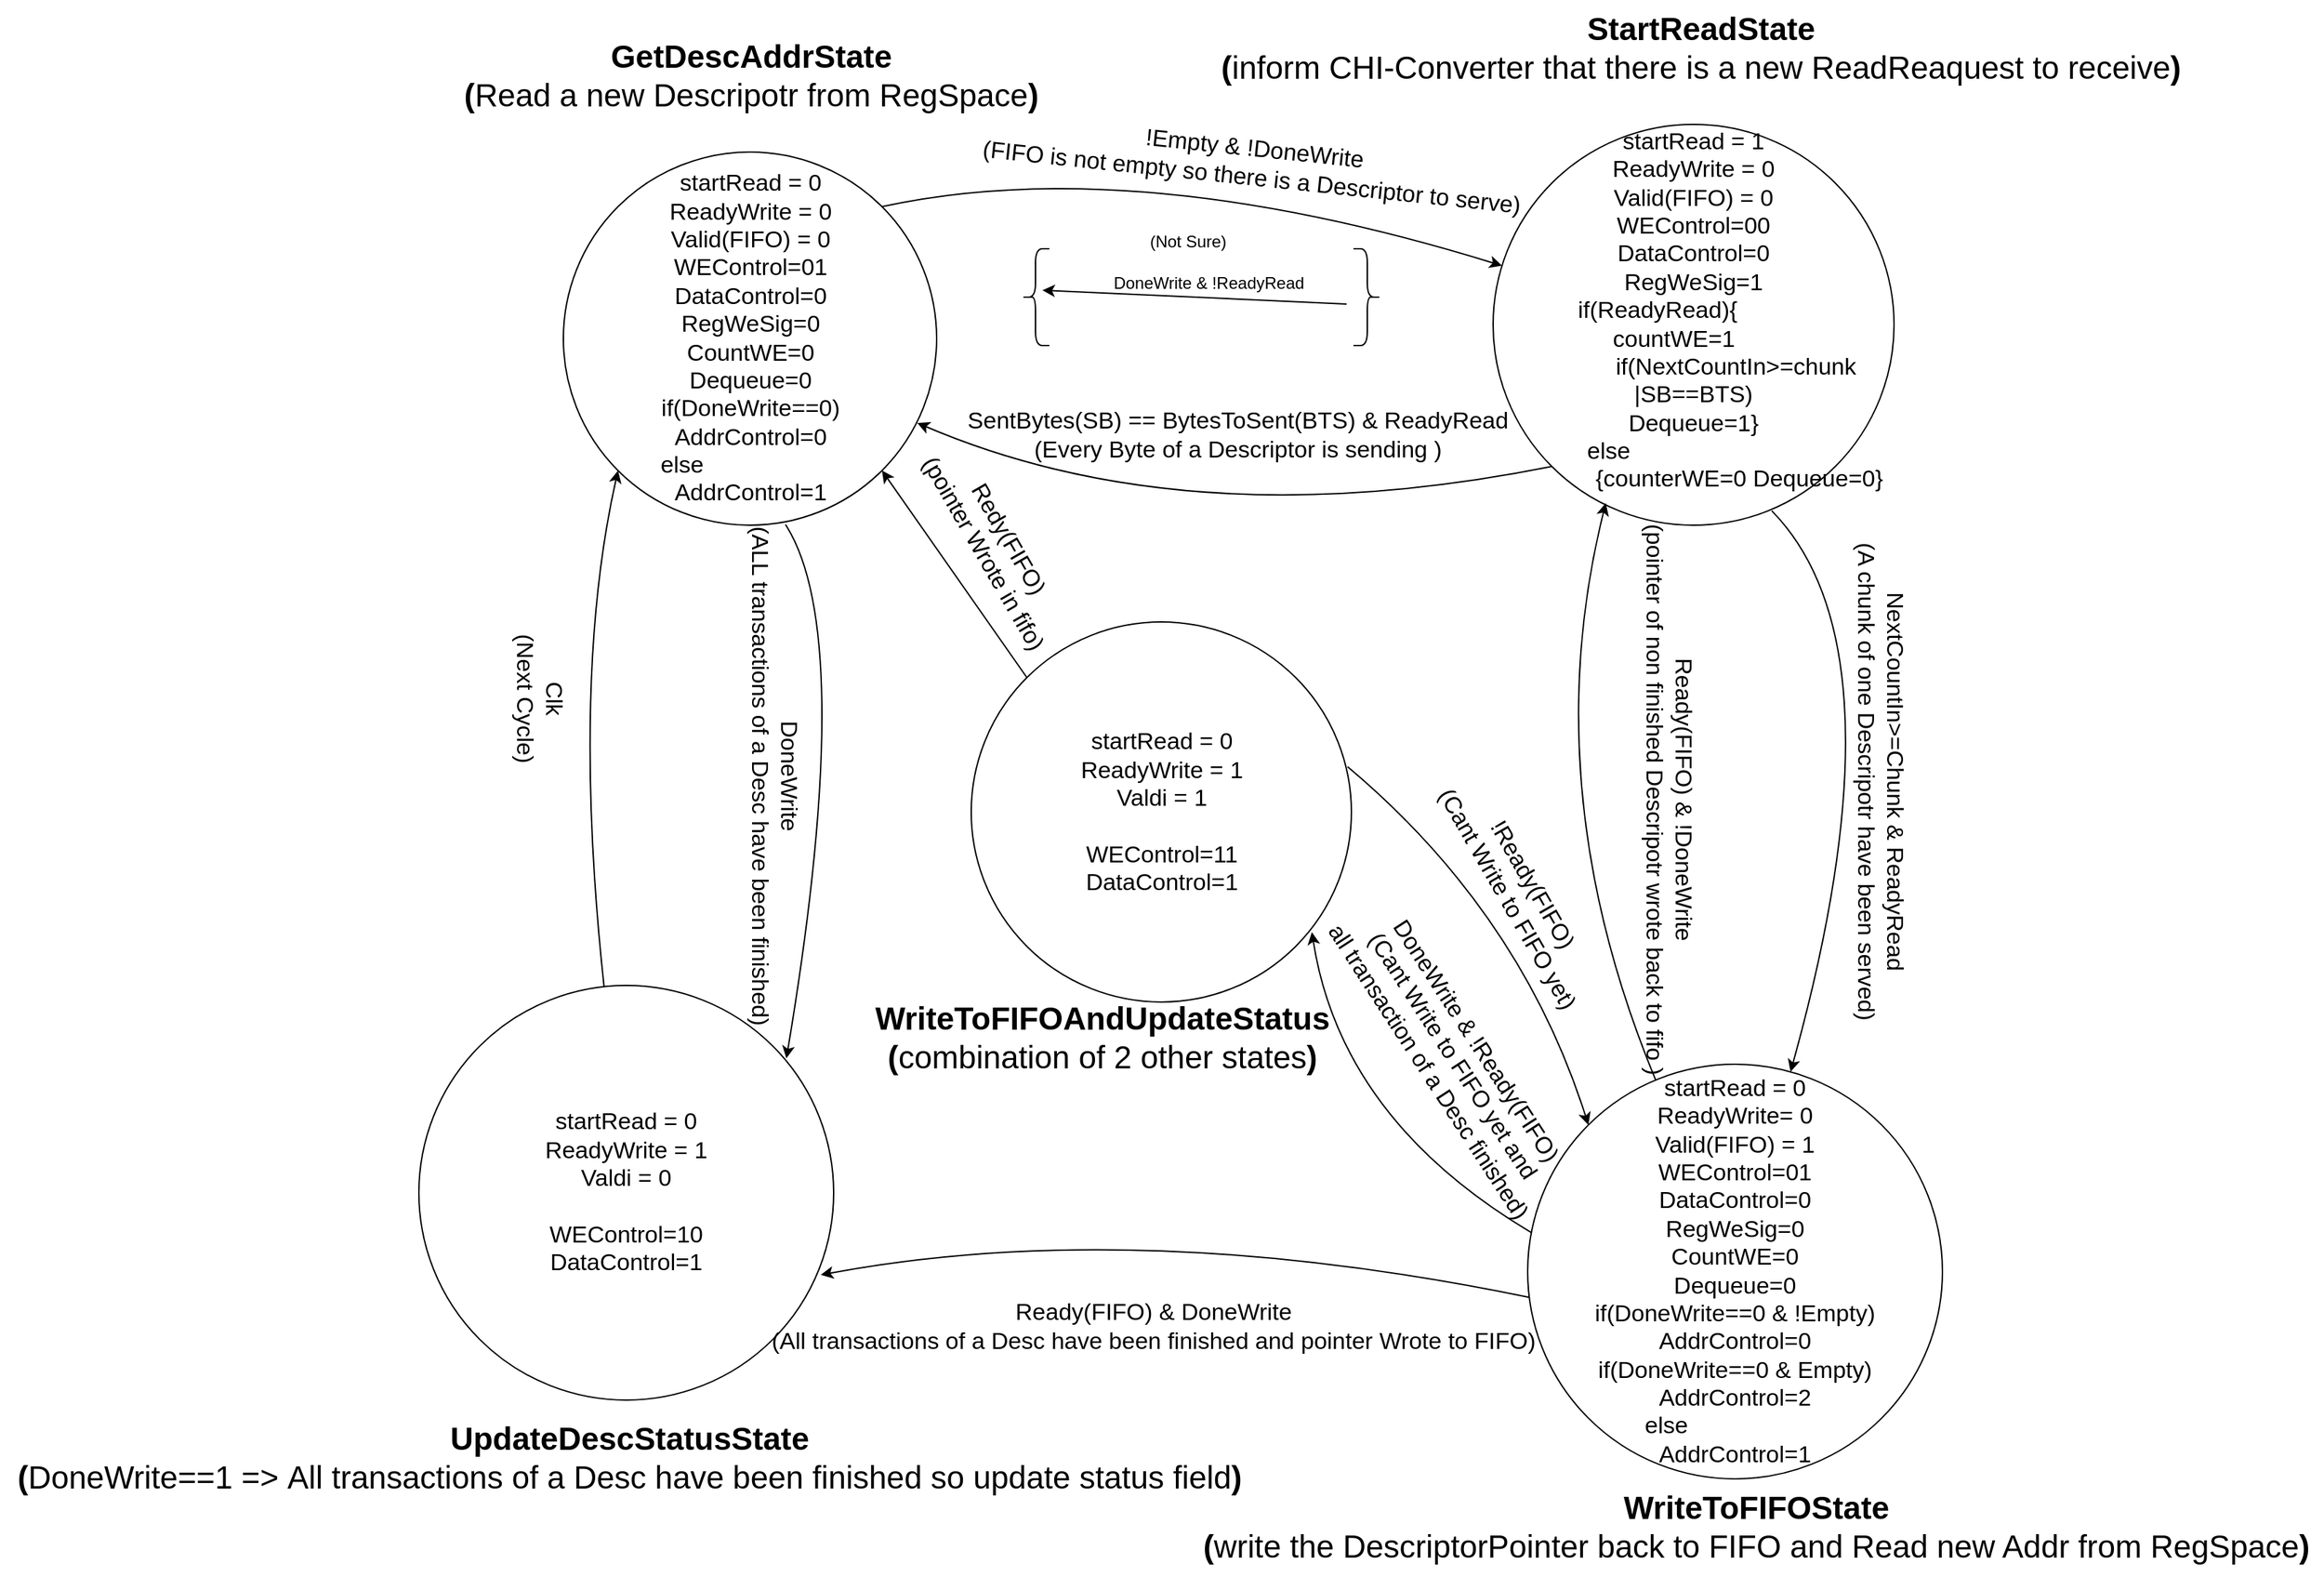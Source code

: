 <mxfile version="20.3.0" type="device" pages="4"><diagram id="aRdJEsLtA7FJsbwPRt0P" name="Σελίδα-1"><mxGraphModel dx="3197" dy="2332" grid="1" gridSize="10" guides="1" tooltips="1" connect="1" arrows="1" fold="1" page="1" pageScale="1" pageWidth="827" pageHeight="1169" math="0" shadow="0"><root><mxCell id="0"/><mxCell id="1" parent="0"/><mxCell id="1PTF73BAnkKrx9LMiIwm-1" value="&lt;font style=&quot;font-size: 17px;&quot;&gt;startRead = 0&lt;br&gt;ReadyWrite = 0&lt;br&gt;Valid(FIFO) = 0&lt;br&gt;WEControl=01&lt;br&gt;DataControl=0&lt;br&gt;RegWeSig=0&lt;br&gt;CountWE=0&lt;br&gt;Dequeue=0&lt;br&gt;if(DoneWrite==0)&lt;br&gt;AddrControl=0&lt;br&gt;else&amp;nbsp; &amp;nbsp; &amp;nbsp; &amp;nbsp; &amp;nbsp; &amp;nbsp; &amp;nbsp; &amp;nbsp; &amp;nbsp; &amp;nbsp; &amp;nbsp;&lt;br&gt;AddrControl=1&lt;/font&gt;" style="ellipse;whiteSpace=wrap;html=1;aspect=fixed;" parent="1" vertex="1"><mxGeometry x="-22.5" y="50" width="270" height="270" as="geometry"/></mxCell><mxCell id="1PTF73BAnkKrx9LMiIwm-53" style="edgeStyle=none;rounded=0;orthogonalLoop=1;jettySize=auto;html=1;" parent="1" edge="1"><mxGeometry relative="1" as="geometry"><mxPoint x="324" y="150" as="targetPoint"/><mxPoint x="544" y="160" as="sourcePoint"/></mxGeometry></mxCell><mxCell id="1PTF73BAnkKrx9LMiIwm-2" value="&lt;font style=&quot;font-size: 17px;&quot;&gt;startRead = 1&lt;br&gt;ReadyWrite = 0&lt;br&gt;Valid(FIFO) = 0&lt;br&gt;WEControl=00&lt;br&gt;DataControl=0&lt;br&gt;RegWeSig=1&lt;br&gt;if(ReadyRead){&amp;nbsp; &amp;nbsp; &amp;nbsp; &amp;nbsp; &amp;nbsp; &amp;nbsp;&lt;br&gt;&amp;nbsp; countWE=1&amp;nbsp; &amp;nbsp; &amp;nbsp; &amp;nbsp;&amp;nbsp;&lt;br&gt;&amp;nbsp; &amp;nbsp; &amp;nbsp; &amp;nbsp; &amp;nbsp; &amp;nbsp; &amp;nbsp;if(NextCountIn&amp;gt;=chunk |SB==BTS)&lt;br&gt;Dequeue=1}&lt;br&gt;&amp;nbsp;else&amp;nbsp; &amp;nbsp; &amp;nbsp; &amp;nbsp; &amp;nbsp; &amp;nbsp; &amp;nbsp; &amp;nbsp; &amp;nbsp; &amp;nbsp; &amp;nbsp; &amp;nbsp; &amp;nbsp; &amp;nbsp;&lt;br&gt;&amp;nbsp; &amp;nbsp; &amp;nbsp; &amp;nbsp; &amp;nbsp; &amp;nbsp; &amp;nbsp; &amp;nbsp;{counterWE=0 Dequeue=0}&amp;nbsp; &amp;nbsp; &amp;nbsp; &amp;nbsp; &amp;nbsp; &amp;nbsp; &amp;nbsp; &amp;nbsp; &amp;nbsp; &amp;nbsp; &amp;nbsp; &amp;nbsp; &amp;nbsp; &amp;nbsp; &amp;nbsp; &amp;nbsp; &amp;nbsp; &amp;nbsp; &amp;nbsp;&amp;nbsp;&lt;/font&gt;" style="ellipse;whiteSpace=wrap;html=1;aspect=fixed;" parent="1" vertex="1"><mxGeometry x="650" y="30" width="290" height="290" as="geometry"/></mxCell><mxCell id="1PTF73BAnkKrx9LMiIwm-51" style="rounded=0;orthogonalLoop=1;jettySize=auto;html=1;exitX=0;exitY=0;exitDx=0;exitDy=0;entryX=1;entryY=1;entryDx=0;entryDy=0;" parent="1" source="1PTF73BAnkKrx9LMiIwm-5" target="1PTF73BAnkKrx9LMiIwm-1" edge="1"><mxGeometry relative="1" as="geometry"/></mxCell><mxCell id="1PTF73BAnkKrx9LMiIwm-5" value="&lt;font style=&quot;font-size: 17px;&quot;&gt;startRead = 0&lt;br&gt;ReadyWrite = 1&lt;br&gt;Valdi = 1&lt;br&gt;&lt;br&gt;WEControl=11&lt;br&gt;DataControl=1&lt;/font&gt;" style="ellipse;whiteSpace=wrap;html=1;aspect=fixed;" parent="1" vertex="1"><mxGeometry x="272.5" y="390" width="275" height="275" as="geometry"/></mxCell><mxCell id="1PTF73BAnkKrx9LMiIwm-6" value="&lt;font style=&quot;font-size: 23px;&quot;&gt;&lt;b&gt;GetDescAddrState&lt;br&gt;(&lt;/b&gt;Read a new Descripotr from RegSpace&lt;b&gt;)&lt;br&gt;&lt;/b&gt;&lt;/font&gt;" style="text;html=1;align=center;verticalAlign=middle;resizable=0;points=[];autosize=1;strokeColor=none;fillColor=none;" parent="1" vertex="1"><mxGeometry x="-107.5" y="-40" width="440" height="70" as="geometry"/></mxCell><mxCell id="1PTF73BAnkKrx9LMiIwm-7" value="&lt;b style=&quot;font-size: 23px;&quot;&gt;StartReadState&lt;br&gt;(&lt;/b&gt;&lt;span style=&quot;font-size: 23px;&quot;&gt;inform CHI-Converter that there is a new ReadReaquest to receive&lt;/span&gt;&lt;b style=&quot;font-size: 23px;&quot;&gt;)&lt;br&gt;&lt;/b&gt;" style="text;html=1;align=center;verticalAlign=middle;resizable=0;points=[];autosize=1;strokeColor=none;fillColor=none;" parent="1" vertex="1"><mxGeometry x="440" y="-60" width="720" height="70" as="geometry"/></mxCell><mxCell id="1PTF73BAnkKrx9LMiIwm-9" value="&lt;b style=&quot;font-size: 23px;&quot;&gt;&lt;span style=&quot;font-size: 23px;&quot;&gt;UpdateDescStatusState&lt;/span&gt;&lt;br&gt;&lt;font style=&quot;font-size: 23px;&quot;&gt;(&lt;/font&gt;&lt;/b&gt;&lt;font style=&quot;font-size: 23px;&quot;&gt;DoneWrite==1 =&amp;gt;&amp;nbsp;&lt;font style=&quot;font-size: 23px;&quot;&gt;All transactions of a Desc have been finished so update status field&lt;/font&gt;&lt;/font&gt;&lt;b style=&quot;font-size: 23px;&quot;&gt;)&lt;/b&gt;" style="text;html=1;align=center;verticalAlign=middle;resizable=0;points=[];autosize=1;strokeColor=none;fillColor=none;" parent="1" vertex="1"><mxGeometry x="-430" y="960" width="910" height="70" as="geometry"/></mxCell><mxCell id="1PTF73BAnkKrx9LMiIwm-10" value="&lt;b style=&quot;font-size: 23px;&quot;&gt;WriteToFIFOState&lt;br&gt;(&lt;/b&gt;&lt;span style=&quot;font-size: 23px;&quot;&gt;write the DescriptorPointer back to FIFO and Read new Addr from RegSpace&lt;/span&gt;&lt;b style=&quot;font-size: 23px;&quot;&gt;)&lt;/b&gt;" style="text;html=1;align=center;verticalAlign=middle;resizable=0;points=[];autosize=1;strokeColor=none;fillColor=none;" parent="1" vertex="1"><mxGeometry x="430" y="1010" width="820" height="70" as="geometry"/></mxCell><mxCell id="1PTF73BAnkKrx9LMiIwm-11" value="&lt;b style=&quot;font-size: 23px;&quot;&gt;WriteToFIFOAndUpdateStatus&lt;br&gt;(&lt;/b&gt;&lt;span style=&quot;font-size: 23px;&quot;&gt;combination of 2 other states&lt;/span&gt;&lt;b style=&quot;font-size: 23px;&quot;&gt;)&lt;br&gt;&lt;/b&gt;" style="text;html=1;align=center;verticalAlign=middle;resizable=0;points=[];autosize=1;strokeColor=none;fillColor=none;" parent="1" vertex="1"><mxGeometry x="192" y="656" width="350" height="70" as="geometry"/></mxCell><mxCell id="1PTF73BAnkKrx9LMiIwm-12" value="" style="curved=1;endArrow=classic;html=1;rounded=0;exitX=1;exitY=0;exitDx=0;exitDy=0;" parent="1" source="1PTF73BAnkKrx9LMiIwm-1" target="1PTF73BAnkKrx9LMiIwm-2" edge="1"><mxGeometry width="50" height="50" relative="1" as="geometry"><mxPoint x="220" y="80" as="sourcePoint"/><mxPoint x="270" y="30" as="targetPoint"/><Array as="points"><mxPoint x="390" y="50"/></Array></mxGeometry></mxCell><mxCell id="1PTF73BAnkKrx9LMiIwm-13" value="&lt;font style=&quot;font-size: 17px;&quot;&gt;!Empty &amp;amp; !DoneWrite&lt;br&gt;(FIFO is not empty so there is a Descriptor to serve)&lt;br&gt;&lt;/font&gt;" style="text;html=1;align=center;verticalAlign=middle;resizable=0;points=[];autosize=1;strokeColor=none;fillColor=none;rotation=6;" parent="1" vertex="1"><mxGeometry x="270.5" y="33" width="410" height="50" as="geometry"/></mxCell><mxCell id="1PTF73BAnkKrx9LMiIwm-14" value="" style="curved=1;endArrow=classic;html=1;rounded=0;entryX=0.948;entryY=0.726;entryDx=0;entryDy=0;entryPerimeter=0;exitX=0;exitY=1;exitDx=0;exitDy=0;" parent="1" source="1PTF73BAnkKrx9LMiIwm-2" target="1PTF73BAnkKrx9LMiIwm-1" edge="1"><mxGeometry width="50" height="50" relative="1" as="geometry"><mxPoint x="160.08" y="118.53" as="sourcePoint"/><mxPoint x="494.94" y="94.42" as="targetPoint"/><Array as="points"><mxPoint x="430" y="330"/></Array></mxGeometry></mxCell><mxCell id="1PTF73BAnkKrx9LMiIwm-22" value="&lt;font style=&quot;font-size: 17px;&quot;&gt;startRead = 0&lt;br&gt;ReadyWrite = 1&lt;br&gt;Valdi = 0&lt;br&gt;&lt;br&gt;WEControl=10&lt;br&gt;DataControl=1&lt;/font&gt;" style="ellipse;whiteSpace=wrap;html=1;aspect=fixed;" parent="1" vertex="1"><mxGeometry x="-127" y="653" width="300" height="300" as="geometry"/></mxCell><mxCell id="1PTF73BAnkKrx9LMiIwm-23" value="&lt;font style=&quot;font-size: 17px;&quot;&gt;startRead = 0&lt;br&gt;ReadyWrite= 0&lt;br&gt;Valid(FIFO) = 1&lt;br&gt;WEControl=01&lt;br&gt;DataControl=0&lt;br&gt;RegWeSig=0&lt;br&gt;CountWE=0&lt;br&gt;Dequeue=0&lt;br&gt;if(DoneWrite==0 &amp;amp; !Empty)&lt;br&gt;AddrControl=0&lt;br&gt;if(DoneWrite==0 &amp;amp; Empty)&lt;br&gt;AddrControl=2&lt;br&gt;else&amp;nbsp; &amp;nbsp; &amp;nbsp; &amp;nbsp; &amp;nbsp; &amp;nbsp; &amp;nbsp; &amp;nbsp; &amp;nbsp; &amp;nbsp; &amp;nbsp;&lt;br&gt;AddrControl=1&lt;/font&gt;" style="ellipse;whiteSpace=wrap;html=1;aspect=fixed;" parent="1" vertex="1"><mxGeometry x="675" y="710" width="300" height="300" as="geometry"/></mxCell><mxCell id="1PTF73BAnkKrx9LMiIwm-26" value="&lt;font style=&quot;font-size: 17px;&quot;&gt;SentBytes(SB) == BytesToSent(BTS) &amp;amp; ReadyRead&lt;br&gt;(Every Byte of a Descriptor is sending )&lt;br&gt;&lt;/font&gt;" style="text;html=1;align=center;verticalAlign=middle;resizable=0;points=[];autosize=1;strokeColor=none;fillColor=none;" parent="1" vertex="1"><mxGeometry x="260" y="230" width="410" height="50" as="geometry"/></mxCell><mxCell id="1PTF73BAnkKrx9LMiIwm-28" value="" style="curved=1;endArrow=classic;html=1;rounded=0;exitX=0.695;exitY=0.964;exitDx=0;exitDy=0;exitPerimeter=0;" parent="1" source="1PTF73BAnkKrx9LMiIwm-2" target="1PTF73BAnkKrx9LMiIwm-23" edge="1"><mxGeometry width="50" height="50" relative="1" as="geometry"><mxPoint x="629.996" y="220.754" as="sourcePoint"/><mxPoint x="879.42" y="235.233" as="targetPoint"/><Array as="points"><mxPoint x="950" y="410"/></Array></mxGeometry></mxCell><mxCell id="1PTF73BAnkKrx9LMiIwm-29" value="" style="curved=1;endArrow=classic;html=1;rounded=0;entryX=0.281;entryY=0.945;entryDx=0;entryDy=0;entryPerimeter=0;" parent="1" source="1PTF73BAnkKrx9LMiIwm-23" target="1PTF73BAnkKrx9LMiIwm-2" edge="1"><mxGeometry width="50" height="50" relative="1" as="geometry"><mxPoint x="619.06" y="602.6" as="sourcePoint"/><mxPoint x="580.99" y="253.49" as="targetPoint"/><Array as="points"><mxPoint x="680" y="510"/></Array></mxGeometry></mxCell><mxCell id="1PTF73BAnkKrx9LMiIwm-31" value="&lt;font style=&quot;font-size: 17px;&quot;&gt;NextCountIn&amp;gt;=Chunk &amp;amp; ReadyRead&lt;br&gt;(A chunk of one Descripotr have been served)&lt;br&gt;&lt;/font&gt;" style="text;html=1;align=center;verticalAlign=middle;resizable=0;points=[];autosize=1;strokeColor=none;fillColor=none;rotation=90;" parent="1" vertex="1"><mxGeometry x="745" y="480" width="370" height="50" as="geometry"/></mxCell><mxCell id="1PTF73BAnkKrx9LMiIwm-34" value="&lt;font style=&quot;font-size: 17px;&quot;&gt;Ready(FIFO) &amp;amp; !DoneWrite&lt;br&gt;(pointer of non finished Descripotr wrote back to fifo )&lt;/font&gt;" style="text;html=1;align=center;verticalAlign=middle;resizable=0;points=[];autosize=1;strokeColor=none;fillColor=none;rotation=90;" parent="1" vertex="1"><mxGeometry x="567" y="493" width="420" height="50" as="geometry"/></mxCell><mxCell id="1PTF73BAnkKrx9LMiIwm-40" value="" style="curved=1;endArrow=classic;html=1;rounded=0;entryX=0.969;entryY=0.698;entryDx=0;entryDy=0;entryPerimeter=0;exitX=0.003;exitY=0.562;exitDx=0;exitDy=0;exitPerimeter=0;" parent="1" source="1PTF73BAnkKrx9LMiIwm-23" target="1PTF73BAnkKrx9LMiIwm-22" edge="1"><mxGeometry width="50" height="50" relative="1" as="geometry"><mxPoint x="561.504" y="759.246" as="sourcePoint"/><mxPoint x="189.996" y="759.246" as="targetPoint"/><Array as="points"><mxPoint x="390" y="820"/></Array></mxGeometry></mxCell><mxCell id="1PTF73BAnkKrx9LMiIwm-41" value="&lt;font style=&quot;font-size: 17px;&quot;&gt;Ready(FIFO) &amp;amp; DoneWrite&lt;br&gt;(All transactions of a Desc have been finished and pointer Wrote to FIFO)&lt;br&gt;&lt;/font&gt;" style="text;html=1;align=center;verticalAlign=middle;resizable=0;points=[];autosize=1;strokeColor=none;fillColor=none;" parent="1" vertex="1"><mxGeometry x="114" y="875" width="580" height="50" as="geometry"/></mxCell><mxCell id="1PTF73BAnkKrx9LMiIwm-43" value="" style="curved=1;endArrow=classic;html=1;rounded=0;entryX=0.886;entryY=0.176;entryDx=0;entryDy=0;entryPerimeter=0;exitX=0.595;exitY=0.998;exitDx=0;exitDy=0;exitPerimeter=0;" parent="1" source="1PTF73BAnkKrx9LMiIwm-1" target="1PTF73BAnkKrx9LMiIwm-22" edge="1"><mxGeometry width="50" height="50" relative="1" as="geometry"><mxPoint x="128.95" y="263.99" as="sourcePoint"/><mxPoint x="139.265" y="602.7" as="targetPoint"/><Array as="points"><mxPoint x="190" y="400"/></Array></mxGeometry></mxCell><mxCell id="1PTF73BAnkKrx9LMiIwm-44" value="" style="curved=1;endArrow=classic;html=1;rounded=0;entryX=0;entryY=1;entryDx=0;entryDy=0;" parent="1" source="1PTF73BAnkKrx9LMiIwm-22" target="1PTF73BAnkKrx9LMiIwm-1" edge="1"><mxGeometry width="50" height="50" relative="1" as="geometry"><mxPoint x="66.92" y="602.05" as="sourcePoint"/><mxPoint x="42.01" y="260.0" as="targetPoint"/><Array as="points"><mxPoint x="-17" y="431.55"/></Array></mxGeometry></mxCell><mxCell id="1PTF73BAnkKrx9LMiIwm-45" value="&lt;font style=&quot;font-size: 17px;&quot;&gt;DoneWrite&lt;br&gt;(ALL transactions of a Desc have been finished)&lt;br&gt;&lt;/font&gt;" style="text;html=1;align=center;verticalAlign=middle;resizable=0;points=[];autosize=1;strokeColor=none;fillColor=none;rotation=90;" parent="1" vertex="1"><mxGeometry x="-60" y="476" width="380" height="50" as="geometry"/></mxCell><mxCell id="1PTF73BAnkKrx9LMiIwm-46" value="&lt;font style=&quot;font-size: 17px;&quot;&gt;Clk&lt;br&gt;(Next Cycle)&lt;br&gt;&lt;/font&gt;" style="text;html=1;align=center;verticalAlign=middle;resizable=0;points=[];autosize=1;strokeColor=none;fillColor=none;rotation=90;" parent="1" vertex="1"><mxGeometry x="-100" y="420" width="120" height="50" as="geometry"/></mxCell><mxCell id="1PTF73BAnkKrx9LMiIwm-47" value="" style="curved=1;endArrow=classic;html=1;rounded=0;entryX=0.896;entryY=0.816;entryDx=0;entryDy=0;exitX=0.009;exitY=0.406;exitDx=0;exitDy=0;exitPerimeter=0;entryPerimeter=0;" parent="1" source="1PTF73BAnkKrx9LMiIwm-23" target="1PTF73BAnkKrx9LMiIwm-5" edge="1"><mxGeometry width="50" height="50" relative="1" as="geometry"><mxPoint x="566.234" y="752.515" as="sourcePoint"/><mxPoint x="177.782" y="782.782" as="targetPoint"/><Array as="points"><mxPoint x="540" y="750"/></Array></mxGeometry></mxCell><mxCell id="1PTF73BAnkKrx9LMiIwm-48" value="" style="curved=1;endArrow=classic;html=1;rounded=0;entryX=0;entryY=0;entryDx=0;entryDy=0;exitX=0.99;exitY=0.381;exitDx=0;exitDy=0;exitPerimeter=0;" parent="1" source="1PTF73BAnkKrx9LMiIwm-5" target="1PTF73BAnkKrx9LMiIwm-23" edge="1"><mxGeometry width="50" height="50" relative="1" as="geometry"><mxPoint x="551.98" y="682.46" as="sourcePoint"/><mxPoint x="421.94" y="538.6" as="targetPoint"/><Array as="points"><mxPoint x="670" y="600"/></Array></mxGeometry></mxCell><mxCell id="1PTF73BAnkKrx9LMiIwm-49" value="&lt;font style=&quot;font-size: 17px;&quot;&gt;DoneWrite &amp;amp; !Ready(FIFO)&lt;br&gt;(Cant Write to FIFO yet and&lt;br&gt;all transaction of a Desc finished)&lt;br&gt;&lt;/font&gt;" style="text;html=1;align=center;verticalAlign=middle;resizable=0;points=[];autosize=1;strokeColor=none;fillColor=none;rotation=57;" parent="1" vertex="1"><mxGeometry x="485" y="669" width="270" height="70" as="geometry"/></mxCell><mxCell id="1PTF73BAnkKrx9LMiIwm-50" value="&lt;font style=&quot;font-size: 17px;&quot;&gt;!Ready(FIFO)&lt;br&gt;(Cant Write to FIFO yet)&lt;br&gt;&lt;/font&gt;" style="text;html=1;align=center;verticalAlign=middle;resizable=0;points=[];autosize=1;strokeColor=none;fillColor=none;rotation=60;" parent="1" vertex="1"><mxGeometry x="569" y="560" width="200" height="50" as="geometry"/></mxCell><mxCell id="1PTF73BAnkKrx9LMiIwm-52" value="&lt;font style=&quot;font-size: 17px;&quot;&gt;Redy(FIFO)&lt;br&gt;(pointer Wrote in fifo)&lt;br&gt;&lt;/font&gt;" style="text;html=1;align=center;verticalAlign=middle;resizable=0;points=[];autosize=1;strokeColor=none;fillColor=none;rotation=60;" parent="1" vertex="1"><mxGeometry x="200" y="310" width="180" height="50" as="geometry"/></mxCell><mxCell id="1PTF73BAnkKrx9LMiIwm-54" value="" style="shape=curlyBracket;whiteSpace=wrap;html=1;rounded=1;size=0.5;" parent="1" vertex="1"><mxGeometry x="309" y="120" width="20" height="70" as="geometry"/></mxCell><mxCell id="1PTF73BAnkKrx9LMiIwm-55" value="" style="shape=curlyBracket;whiteSpace=wrap;html=1;rounded=1;flipH=1;size=0.5;" parent="1" vertex="1"><mxGeometry x="549" y="120" width="20" height="70" as="geometry"/></mxCell><mxCell id="1PTF73BAnkKrx9LMiIwm-56" value="DoneWrite &amp;amp; !ReadyRead" style="text;html=1;align=center;verticalAlign=middle;resizable=0;points=[];autosize=1;strokeColor=none;fillColor=none;rotation=0;" parent="1" vertex="1"><mxGeometry x="364" y="130" width="160" height="30" as="geometry"/></mxCell><mxCell id="1PTF73BAnkKrx9LMiIwm-57" value="(Not Sure)" style="text;html=1;align=center;verticalAlign=middle;resizable=0;points=[];autosize=1;strokeColor=none;fillColor=none;" parent="1" vertex="1"><mxGeometry x="389" y="100" width="80" height="30" as="geometry"/></mxCell></root></mxGraphModel></diagram><diagram name="Αντιγραφή από Σελίδα-1" id="8TOjunJTadF_2CANwyZV"><mxGraphModel dx="3015" dy="2243" grid="1" gridSize="10" guides="1" tooltips="1" connect="1" arrows="1" fold="1" page="1" pageScale="1" pageWidth="827" pageHeight="1169" math="0" shadow="0"><root><mxCell id="xwjfAA1gbBV-vRXvfQNL-0"/><mxCell id="xwjfAA1gbBV-vRXvfQNL-1" parent="xwjfAA1gbBV-vRXvfQNL-0"/><mxCell id="SthdStkiBSVWKP0qEuOp-22" value="&lt;span style=&quot;font-size: 17px;&quot;&gt;Do nothing until FIFO is not &lt;br&gt;Empty.If FIFO is not Empty try to&lt;br&gt;&amp;nbsp;take control of&amp;nbsp; DescBRAM through DescBRAMArbiter.&lt;/span&gt;&lt;span style=&quot;font-size: 17px;&quot;&gt;If control is obtained read from DescBRAM the Descriptor at the address of FIFO's pointer&lt;/span&gt;" style="ellipse;whiteSpace=wrap;html=1;aspect=fixed;" vertex="1" parent="xwjfAA1gbBV-vRXvfQNL-1"><mxGeometry x="-12.5" y="40" width="290" height="290" as="geometry"/></mxCell><mxCell id="SthdStkiBSVWKP0qEuOp-23" value="&lt;span style=&quot;font-size: 17px;&quot;&gt;if scheduler has control &lt;br&gt;through Arbiter to &lt;br&gt;DescBRAM and comand FIFO&lt;br&gt;&amp;nbsp;in CHI-converter is not FULL&amp;nbsp;&lt;br&gt;issue in CHI-Converter chunk new transactions and update Descriptor's SentBytes Field . Also write AddrPointer in a reg and Dequeue&lt;br&gt;&amp;nbsp;it from FIFO. If comand &lt;br&gt;FIFO is Full&amp;nbsp;wait.&amp;nbsp;&lt;br&gt;&lt;/span&gt;" style="ellipse;whiteSpace=wrap;html=1;aspect=fixed;" vertex="1" parent="xwjfAA1gbBV-vRXvfQNL-1"><mxGeometry x="660" y="40" width="290" height="290" as="geometry"/></mxCell><mxCell id="SthdStkiBSVWKP0qEuOp-24" value="&lt;font style=&quot;font-size: 23px;&quot;&gt;&lt;b&gt;IdleState&lt;/b&gt;&lt;b&gt;&lt;br&gt;&lt;/b&gt;&lt;/font&gt;" style="text;html=1;align=center;verticalAlign=middle;resizable=0;points=[];autosize=1;strokeColor=none;fillColor=none;" vertex="1" parent="xwjfAA1gbBV-vRXvfQNL-1"><mxGeometry x="62.5" y="-15" width="120" height="40" as="geometry"/></mxCell><mxCell id="SthdStkiBSVWKP0qEuOp-25" value="&lt;b style=&quot;font-size: 23px;&quot;&gt;IssueState&lt;/b&gt;&lt;b style=&quot;font-size: 23px;&quot;&gt;&lt;br&gt;&lt;/b&gt;" style="text;html=1;align=center;verticalAlign=middle;resizable=0;points=[];autosize=1;strokeColor=none;fillColor=none;" vertex="1" parent="xwjfAA1gbBV-vRXvfQNL-1"><mxGeometry x="740" y="-15" width="140" height="40" as="geometry"/></mxCell><mxCell id="SthdStkiBSVWKP0qEuOp-26" value="&lt;b style=&quot;font-size: 23px;&quot;&gt;WriteBackState&lt;br&gt;&lt;br&gt;&lt;/b&gt;" style="text;html=1;align=center;verticalAlign=middle;resizable=0;points=[];autosize=1;strokeColor=none;fillColor=none;" vertex="1" parent="xwjfAA1gbBV-vRXvfQNL-1"><mxGeometry x="377.5" y="920" width="190" height="70" as="geometry"/></mxCell><mxCell id="SthdStkiBSVWKP0qEuOp-27" value="" style="curved=1;endArrow=classic;html=1;rounded=0;exitX=1;exitY=0;exitDx=0;exitDy=0;entryX=0;entryY=0;entryDx=0;entryDy=0;" edge="1" parent="xwjfAA1gbBV-vRXvfQNL-1" source="SthdStkiBSVWKP0qEuOp-22" target="SthdStkiBSVWKP0qEuOp-23"><mxGeometry width="50" height="50" relative="1" as="geometry"><mxPoint x="230" y="90" as="sourcePoint"/><mxPoint x="280" y="40" as="targetPoint"/><Array as="points"><mxPoint x="400" y="60"/></Array></mxGeometry></mxCell><mxCell id="SthdStkiBSVWKP0qEuOp-28" value="&lt;font style=&quot;font-size: 17px;&quot;&gt;when fifo is not Empty and&lt;br&gt;there is&amp;nbsp; access through&lt;br&gt;DescBRAMArbiter to DescBRAM&lt;br&gt;&lt;/font&gt;" style="text;html=1;align=center;verticalAlign=middle;resizable=0;points=[];autosize=1;strokeColor=none;fillColor=none;rotation=0;" vertex="1" parent="xwjfAA1gbBV-vRXvfQNL-1"><mxGeometry x="341" width="270" height="70" as="geometry"/></mxCell><mxCell id="SthdStkiBSVWKP0qEuOp-29" value="" style="curved=1;endArrow=classic;html=1;rounded=0;entryX=1;entryY=1;entryDx=0;entryDy=0;exitX=0;exitY=1;exitDx=0;exitDy=0;" edge="1" parent="xwjfAA1gbBV-vRXvfQNL-1" source="SthdStkiBSVWKP0qEuOp-23" target="SthdStkiBSVWKP0qEuOp-22"><mxGeometry width="50" height="50" relative="1" as="geometry"><mxPoint x="170.08" y="128.53" as="sourcePoint"/><mxPoint x="504.94" y="104.42" as="targetPoint"/><Array as="points"><mxPoint x="440" y="340"/></Array></mxGeometry></mxCell><mxCell id="SthdStkiBSVWKP0qEuOp-30" style="rounded=0;orthogonalLoop=1;jettySize=auto;html=1;exitX=0;exitY=0.5;exitDx=0;exitDy=0;entryX=0.5;entryY=1;entryDx=0;entryDy=0;" edge="1" parent="xwjfAA1gbBV-vRXvfQNL-1" source="SthdStkiBSVWKP0qEuOp-31" target="SthdStkiBSVWKP0qEuOp-22"><mxGeometry relative="1" as="geometry"/></mxCell><mxCell id="SthdStkiBSVWKP0qEuOp-31" value="&lt;span style=&quot;font-size: 17px;&quot;&gt;Request FIFO'sArbiter to take control of FIFO to write back the AddrPointer of Descriptor because a chunk is over. Also Read next Descriptor from RegSpace&amp;nbsp;&lt;/span&gt;" style="ellipse;whiteSpace=wrap;html=1;aspect=fixed;" vertex="1" parent="xwjfAA1gbBV-vRXvfQNL-1"><mxGeometry x="322.5" y="594" width="300" height="300" as="geometry"/></mxCell><mxCell id="SthdStkiBSVWKP0qEuOp-32" value="&lt;font style=&quot;font-size: 17px;&quot;&gt;(when Descriptor's fields&lt;br&gt;SentBytes == BytesToSent and comand&lt;br&gt;&amp;nbsp;FIFO&amp;nbsp;is not&amp;nbsp; FULL)or there is not access through &lt;br&gt;DescBRAMArbiterto DescBRAM&lt;br&gt;&lt;/font&gt;" style="text;html=1;align=center;verticalAlign=middle;resizable=0;points=[];autosize=1;strokeColor=none;fillColor=none;" vertex="1" parent="xwjfAA1gbBV-vRXvfQNL-1"><mxGeometry x="277.5" y="210" width="390" height="100" as="geometry"/></mxCell><mxCell id="SthdStkiBSVWKP0qEuOp-33" value="" style="curved=1;endArrow=classic;html=1;rounded=0;exitX=0.695;exitY=0.964;exitDx=0;exitDy=0;exitPerimeter=0;entryX=0.968;entryY=0.311;entryDx=0;entryDy=0;entryPerimeter=0;" edge="1" parent="xwjfAA1gbBV-vRXvfQNL-1" source="SthdStkiBSVWKP0qEuOp-23" target="SthdStkiBSVWKP0qEuOp-31"><mxGeometry width="50" height="50" relative="1" as="geometry"><mxPoint x="639.996" y="230.754" as="sourcePoint"/><mxPoint x="889.42" y="245.233" as="targetPoint"/><Array as="points"><mxPoint x="805" y="560"/></Array></mxGeometry></mxCell><mxCell id="SthdStkiBSVWKP0qEuOp-34" value="" style="curved=1;endArrow=classic;html=1;rounded=0;entryX=0.281;entryY=0.945;entryDx=0;entryDy=0;entryPerimeter=0;exitX=0.782;exitY=0.092;exitDx=0;exitDy=0;exitPerimeter=0;" edge="1" parent="xwjfAA1gbBV-vRXvfQNL-1" source="SthdStkiBSVWKP0qEuOp-31" target="SthdStkiBSVWKP0qEuOp-23"><mxGeometry width="50" height="50" relative="1" as="geometry"><mxPoint x="629.06" y="612.6" as="sourcePoint"/><mxPoint x="590.99" y="263.49" as="targetPoint"/><Array as="points"><mxPoint x="600" y="440"/></Array></mxGeometry></mxCell><mxCell id="SthdStkiBSVWKP0qEuOp-35" value="&lt;font style=&quot;font-size: 17px;&quot;&gt;when chunk transactions have been scheduled,&lt;br&gt;Descriptor's fields SentBytes != BytesToSent&lt;br&gt;&amp;nbsp;&amp;nbsp;and&amp;nbsp;comand FIFO&amp;nbsp;is not FULL&lt;br&gt;&lt;/font&gt;" style="text;html=1;align=center;verticalAlign=middle;resizable=0;points=[];autosize=1;strokeColor=none;fillColor=none;rotation=-52;" vertex="1" parent="xwjfAA1gbBV-vRXvfQNL-1"><mxGeometry x="543" y="467" width="380" height="70" as="geometry"/></mxCell><mxCell id="SthdStkiBSVWKP0qEuOp-36" value="&lt;font style=&quot;font-size: 17px;&quot;&gt;&lt;br&gt;pointer of non finished Descripotr wrote back &lt;br&gt;to FIFO&amp;nbsp;and there is control of DescBRAM&amp;nbsp;&lt;/font&gt;" style="text;html=1;align=center;verticalAlign=middle;resizable=0;points=[];autosize=1;strokeColor=none;fillColor=none;rotation=-53;" vertex="1" parent="xwjfAA1gbBV-vRXvfQNL-1"><mxGeometry x="410" y="408" width="360" height="70" as="geometry"/></mxCell><mxCell id="SthdStkiBSVWKP0qEuOp-37" style="edgeStyle=orthogonalEdgeStyle;rounded=0;orthogonalLoop=1;jettySize=auto;html=1;exitX=1;exitY=0;exitDx=0;exitDy=0;entryX=1.001;entryY=0.451;entryDx=0;entryDy=0;entryPerimeter=0;fontSize=17;strokeColor=#000000;strokeWidth=1;curved=1;" edge="1" parent="xwjfAA1gbBV-vRXvfQNL-1" source="SthdStkiBSVWKP0qEuOp-23" target="SthdStkiBSVWKP0qEuOp-23"><mxGeometry relative="1" as="geometry"><Array as="points"><mxPoint x="907" y="20"/><mxPoint x="1030" y="20"/><mxPoint x="1030" y="171"/></Array></mxGeometry></mxCell><mxCell id="SthdStkiBSVWKP0qEuOp-38" value="FIFO empty or&lt;br&gt;ther is not access through&lt;br&gt;DescBRAMArbiter to DescBRAM" style="text;html=1;align=center;verticalAlign=middle;resizable=0;points=[];autosize=1;strokeColor=none;fillColor=none;fontSize=17;rotation=-30;" vertex="1" parent="xwjfAA1gbBV-vRXvfQNL-1"><mxGeometry x="-277.5" y="-15" width="270" height="70" as="geometry"/></mxCell><mxCell id="SthdStkiBSVWKP0qEuOp-39" value="comand FIFO in CHI-converter is FULL&lt;br&gt;and there is control of DescBRAM" style="text;html=1;align=center;verticalAlign=middle;resizable=0;points=[];autosize=1;strokeColor=none;fillColor=none;fontSize=17;rotation=45;" vertex="1" parent="xwjfAA1gbBV-vRXvfQNL-1"><mxGeometry x="935" y="40" width="320" height="50" as="geometry"/></mxCell><mxCell id="SthdStkiBSVWKP0qEuOp-40" style="edgeStyle=orthogonalEdgeStyle;curved=1;rounded=0;orthogonalLoop=1;jettySize=auto;html=1;exitX=1;exitY=0.5;exitDx=0;exitDy=0;fontSize=17;strokeColor=#000000;strokeWidth=1;entryX=0.898;entryY=0.817;entryDx=0;entryDy=0;entryPerimeter=0;" edge="1" parent="xwjfAA1gbBV-vRXvfQNL-1" source="SthdStkiBSVWKP0qEuOp-31" target="SthdStkiBSVWKP0qEuOp-31"><mxGeometry relative="1" as="geometry"><Array as="points"><mxPoint x="622" y="730"/><mxPoint x="750" y="730"/><mxPoint x="750" y="839"/></Array><mxPoint x="590" y="830" as="targetPoint"/></mxGeometry></mxCell><mxCell id="SthdStkiBSVWKP0qEuOp-41" value="While cant have control of FIFO" style="text;html=1;align=center;verticalAlign=middle;resizable=0;points=[];autosize=1;strokeColor=none;fillColor=none;fontSize=17;rotation=30;" vertex="1" parent="xwjfAA1gbBV-vRXvfQNL-1"><mxGeometry x="660" y="740" width="260" height="30" as="geometry"/></mxCell><mxCell id="SthdStkiBSVWKP0qEuOp-42" value="&lt;br style=&quot;color: rgb(0, 0, 0); font-family: Helvetica; font-size: 17px; font-style: normal; font-variant-ligatures: normal; font-variant-caps: normal; font-weight: 400; letter-spacing: normal; orphans: 2; text-align: center; text-indent: 0px; text-transform: none; widows: 2; word-spacing: 0px; -webkit-text-stroke-width: 0px; background-color: rgb(248, 249, 250); text-decoration-thickness: initial; text-decoration-style: initial; text-decoration-color: initial;&quot;&gt;&lt;span style=&quot;color: rgb(0, 0, 0); font-family: Helvetica; font-size: 17px; font-style: normal; font-variant-ligatures: normal; font-variant-caps: normal; font-weight: 400; letter-spacing: normal; orphans: 2; text-align: center; text-indent: 0px; text-transform: none; widows: 2; word-spacing: 0px; -webkit-text-stroke-width: 0px; background-color: rgb(248, 249, 250); text-decoration-thickness: initial; text-decoration-style: initial; text-decoration-color: initial; float: none; display: inline !important;&quot;&gt;pointer of non finished Descripotr wrote back&lt;/span&gt;&lt;br style=&quot;color: rgb(0, 0, 0); font-family: Helvetica; font-size: 17px; font-style: normal; font-variant-ligatures: normal; font-variant-caps: normal; font-weight: 400; letter-spacing: normal; orphans: 2; text-align: center; text-indent: 0px; text-transform: none; widows: 2; word-spacing: 0px; -webkit-text-stroke-width: 0px; background-color: rgb(248, 249, 250); text-decoration-thickness: initial; text-decoration-style: initial; text-decoration-color: initial;&quot;&gt;&lt;span style=&quot;color: rgb(0, 0, 0); font-family: Helvetica; font-size: 17px; font-style: normal; font-variant-ligatures: normal; font-variant-caps: normal; font-weight: 400; letter-spacing: normal; orphans: 2; text-align: center; text-indent: 0px; text-transform: none; widows: 2; word-spacing: 0px; -webkit-text-stroke-width: 0px; background-color: rgb(248, 249, 250); text-decoration-thickness: initial; text-decoration-style: initial; text-decoration-color: initial; float: none; display: inline !important;&quot;&gt;to FIFO&amp;nbsp;and there is not control of RegSpace&amp;nbsp;&lt;/span&gt;" style="text;whiteSpace=wrap;html=1;rotation=65;" vertex="1" parent="xwjfAA1gbBV-vRXvfQNL-1"><mxGeometry x="80" y="475" width="370" height="80" as="geometry"/></mxCell><mxCell id="SthdStkiBSVWKP0qEuOp-43" value="" style="curved=1;endArrow=classic;html=1;rounded=0;exitX=0;exitY=0.5;exitDx=0;exitDy=0;entryX=0;entryY=0;entryDx=0;entryDy=0;" edge="1" parent="xwjfAA1gbBV-vRXvfQNL-1" source="SthdStkiBSVWKP0qEuOp-22" target="SthdStkiBSVWKP0qEuOp-22"><mxGeometry width="50" height="50" relative="1" as="geometry"><mxPoint x="-100" y="250" as="sourcePoint"/><mxPoint x="-50" y="200" as="targetPoint"/><Array as="points"><mxPoint x="-100" y="160"/><mxPoint x="-130" y="60"/><mxPoint x="-40" y="10"/></Array></mxGeometry></mxCell></root></mxGraphModel></diagram><diagram name="Αντιγραφή από Αντιγραφή από Σελίδα-1" id="BY_xlHE7M8Mgi7yGBxcT"><mxGraphModel dx="2858" dy="2166" grid="1" gridSize="10" guides="1" tooltips="1" connect="1" arrows="1" fold="1" page="1" pageScale="1" pageWidth="827" pageHeight="1169" math="0" shadow="0"><root><mxCell id="-SWdZwpVogGghXOh9uPX-0"/><mxCell id="-SWdZwpVogGghXOh9uPX-1" parent="-SWdZwpVogGghXOh9uPX-0"/><mxCell id="-SWdZwpVogGghXOh9uPX-2" value="&lt;span style=&quot;font-size: 17px;&quot;&gt;Do nothing until FIFO is not &lt;br&gt;Empty.If FIFO is not Empty try to&lt;br&gt;&amp;nbsp;take control of&amp;nbsp; DescBRAM through DescBRAMArbiter.&lt;/span&gt;&lt;span style=&quot;font-size: 17px;&quot;&gt;If control is obtained read from DescBRAM the Descriptor at the address of FIFO's pointer&lt;/span&gt;" style="ellipse;whiteSpace=wrap;html=1;aspect=fixed;" vertex="1" parent="-SWdZwpVogGghXOh9uPX-1"><mxGeometry x="-12.5" y="40" width="290" height="290" as="geometry"/></mxCell><mxCell id="-SWdZwpVogGghXOh9uPX-3" value="&lt;span style=&quot;font-size: 17px;&quot;&gt;if comand FIFO&lt;br&gt;&amp;nbsp;in CHI-converter is not FULL&amp;nbsp;&lt;br&gt;issue in CHI-Converter chunk new transactions and update Descriptor's SentBytes Field if there is control of BRAM. Also write AddrPointer in a reg and Dequeue&amp;nbsp;it from FIFO. If no control of BRAM write the updated Desc in a reg&lt;br&gt;&lt;/span&gt;" style="ellipse;whiteSpace=wrap;html=1;aspect=fixed;" vertex="1" parent="-SWdZwpVogGghXOh9uPX-1"><mxGeometry x="660" y="40" width="290" height="290" as="geometry"/></mxCell><mxCell id="-SWdZwpVogGghXOh9uPX-4" value="&lt;font style=&quot;font-size: 23px;&quot;&gt;&lt;b&gt;IdleState&lt;/b&gt;&lt;b&gt;&lt;br&gt;&lt;/b&gt;&lt;/font&gt;" style="text;html=1;align=center;verticalAlign=middle;resizable=0;points=[];autosize=1;strokeColor=none;fillColor=none;" vertex="1" parent="-SWdZwpVogGghXOh9uPX-1"><mxGeometry x="62.5" y="-15" width="120" height="40" as="geometry"/></mxCell><mxCell id="-SWdZwpVogGghXOh9uPX-5" value="&lt;b style=&quot;font-size: 23px;&quot;&gt;IssueState&lt;/b&gt;&lt;b style=&quot;font-size: 23px;&quot;&gt;&lt;br&gt;&lt;/b&gt;" style="text;html=1;align=center;verticalAlign=middle;resizable=0;points=[];autosize=1;strokeColor=none;fillColor=none;" vertex="1" parent="-SWdZwpVogGghXOh9uPX-1"><mxGeometry x="740" y="-15" width="140" height="40" as="geometry"/></mxCell><mxCell id="-SWdZwpVogGghXOh9uPX-6" value="&lt;b style=&quot;font-size: 23px;&quot;&gt;WriteBackState&lt;br&gt;&lt;br&gt;&lt;/b&gt;" style="text;html=1;align=center;verticalAlign=middle;resizable=0;points=[];autosize=1;strokeColor=none;fillColor=none;" vertex="1" parent="-SWdZwpVogGghXOh9uPX-1"><mxGeometry x="385.5" y="1076" width="190" height="70" as="geometry"/></mxCell><mxCell id="-SWdZwpVogGghXOh9uPX-7" value="" style="curved=1;endArrow=classic;html=1;rounded=0;exitX=1;exitY=0;exitDx=0;exitDy=0;entryX=0;entryY=0;entryDx=0;entryDy=0;" edge="1" parent="-SWdZwpVogGghXOh9uPX-1" source="-SWdZwpVogGghXOh9uPX-2" target="-SWdZwpVogGghXOh9uPX-3"><mxGeometry width="50" height="50" relative="1" as="geometry"><mxPoint x="230" y="90" as="sourcePoint"/><mxPoint x="280" y="40" as="targetPoint"/><Array as="points"><mxPoint x="400" y="60"/></Array></mxGeometry></mxCell><mxCell id="-SWdZwpVogGghXOh9uPX-8" value="&lt;font style=&quot;font-size: 17px;&quot;&gt;when fifo is not Empty and&lt;br&gt;there is&amp;nbsp; access through&lt;br&gt;DescBRAMArbiter to DescBRAM&lt;br&gt;&lt;/font&gt;" style="text;html=1;align=center;verticalAlign=middle;resizable=0;points=[];autosize=1;strokeColor=none;fillColor=none;rotation=0;" vertex="1" parent="-SWdZwpVogGghXOh9uPX-1"><mxGeometry x="341" width="270" height="70" as="geometry"/></mxCell><mxCell id="-SWdZwpVogGghXOh9uPX-9" value="" style="curved=1;endArrow=classic;html=1;rounded=0;entryX=1;entryY=1;entryDx=0;entryDy=0;exitX=0;exitY=1;exitDx=0;exitDy=0;" edge="1" parent="-SWdZwpVogGghXOh9uPX-1" source="-SWdZwpVogGghXOh9uPX-3" target="-SWdZwpVogGghXOh9uPX-2"><mxGeometry width="50" height="50" relative="1" as="geometry"><mxPoint x="170.08" y="128.53" as="sourcePoint"/><mxPoint x="504.94" y="104.42" as="targetPoint"/><Array as="points"><mxPoint x="440" y="340"/></Array></mxGeometry></mxCell><mxCell id="-SWdZwpVogGghXOh9uPX-10" style="rounded=0;orthogonalLoop=1;jettySize=auto;html=1;exitX=0;exitY=0.5;exitDx=0;exitDy=0;entryX=0.5;entryY=1;entryDx=0;entryDy=0;" edge="1" parent="-SWdZwpVogGghXOh9uPX-1" source="-SWdZwpVogGghXOh9uPX-11" target="-SWdZwpVogGghXOh9uPX-2"><mxGeometry relative="1" as="geometry"/></mxCell><mxCell id="-SWdZwpVogGghXOh9uPX-11" value="&lt;span style=&quot;font-size: 17px;&quot;&gt;Request FIFO'sArbiter to take control of FIFO to write back the AddrPointer of Descriptor because a chunk is over. Also Read next Descriptor from RegSpace&amp;nbsp;&lt;/span&gt;" style="ellipse;whiteSpace=wrap;html=1;aspect=fixed;" vertex="1" parent="-SWdZwpVogGghXOh9uPX-1"><mxGeometry x="330.5" y="774" width="300" height="300" as="geometry"/></mxCell><mxCell id="-SWdZwpVogGghXOh9uPX-12" value="&lt;font style=&quot;font-size: 17px;&quot;&gt;(when Descriptor's fields&lt;br&gt;SentBytes == BytesToSent and comand&lt;br&gt;&amp;nbsp;FIFO&amp;nbsp;is not&amp;nbsp; FULL)or (there is not access through &lt;br&gt;DescBRAMArbiterto DescBRAM and ComFIFO FULL)&lt;br&gt;&lt;/font&gt;" style="text;html=1;align=center;verticalAlign=middle;resizable=0;points=[];autosize=1;strokeColor=none;fillColor=none;" vertex="1" parent="-SWdZwpVogGghXOh9uPX-1"><mxGeometry x="257.5" y="210" width="430" height="100" as="geometry"/></mxCell><mxCell id="-SWdZwpVogGghXOh9uPX-13" value="" style="curved=1;endArrow=classic;html=1;rounded=0;exitX=1;exitY=1;exitDx=0;exitDy=0;entryX=0.968;entryY=0.311;entryDx=0;entryDy=0;entryPerimeter=0;" edge="1" parent="-SWdZwpVogGghXOh9uPX-1" source="-SWdZwpVogGghXOh9uPX-3" target="-SWdZwpVogGghXOh9uPX-11"><mxGeometry width="50" height="50" relative="1" as="geometry"><mxPoint x="639.996" y="230.754" as="sourcePoint"/><mxPoint x="889.42" y="245.233" as="targetPoint"/><Array as="points"><mxPoint x="805" y="560"/></Array></mxGeometry></mxCell><mxCell id="-SWdZwpVogGghXOh9uPX-14" value="" style="curved=1;endArrow=classic;html=1;rounded=0;entryX=0.5;entryY=1;entryDx=0;entryDy=0;exitX=0.782;exitY=0.092;exitDx=0;exitDy=0;exitPerimeter=0;" edge="1" parent="-SWdZwpVogGghXOh9uPX-1" source="-SWdZwpVogGghXOh9uPX-11" target="-SWdZwpVogGghXOh9uPX-3"><mxGeometry width="50" height="50" relative="1" as="geometry"><mxPoint x="629.06" y="612.6" as="sourcePoint"/><mxPoint x="590.99" y="263.49" as="targetPoint"/><Array as="points"><mxPoint x="680" y="510"/></Array></mxGeometry></mxCell><mxCell id="-SWdZwpVogGghXOh9uPX-15" value="&lt;font style=&quot;font-size: 17px;&quot;&gt;when chunk transactions have been scheduled,&lt;br&gt;Descriptor's fields SentBytes != BytesToSent&lt;br&gt;&amp;nbsp;&amp;nbsp;and&amp;nbsp;comand FIFO&amp;nbsp;is not FULL&lt;br&gt;&lt;/font&gt;" style="text;html=1;align=center;verticalAlign=middle;resizable=0;points=[];autosize=1;strokeColor=none;fillColor=none;rotation=-60;" vertex="1" parent="-SWdZwpVogGghXOh9uPX-1"><mxGeometry x="624" y="555" width="380" height="70" as="geometry"/></mxCell><mxCell id="-SWdZwpVogGghXOh9uPX-16" value="&lt;font style=&quot;font-size: 17px;&quot;&gt;&lt;br&gt;pointer of non finished Descripotr wrote back &lt;br&gt;to FIFO&amp;nbsp;and there is control of DescBRAM&amp;nbsp;&lt;/font&gt;" style="text;html=1;align=center;verticalAlign=middle;resizable=0;points=[];autosize=1;strokeColor=none;fillColor=none;rotation=-65;" vertex="1" parent="-SWdZwpVogGghXOh9uPX-1"><mxGeometry x="530" y="515" width="360" height="70" as="geometry"/></mxCell><mxCell id="-SWdZwpVogGghXOh9uPX-17" style="edgeStyle=orthogonalEdgeStyle;rounded=0;orthogonalLoop=1;jettySize=auto;html=1;exitX=1;exitY=0;exitDx=0;exitDy=0;entryX=1.001;entryY=0.451;entryDx=0;entryDy=0;entryPerimeter=0;fontSize=17;strokeColor=#000000;strokeWidth=1;curved=1;" edge="1" parent="-SWdZwpVogGghXOh9uPX-1" source="-SWdZwpVogGghXOh9uPX-3" target="-SWdZwpVogGghXOh9uPX-3"><mxGeometry relative="1" as="geometry"><Array as="points"><mxPoint x="907" y="20"/><mxPoint x="1030" y="20"/><mxPoint x="1030" y="171"/></Array></mxGeometry></mxCell><mxCell id="-SWdZwpVogGghXOh9uPX-18" value="FIFO empty or&lt;br&gt;ther is not access through&lt;br&gt;DescBRAMArbiter to DescBRAM" style="text;html=1;align=center;verticalAlign=middle;resizable=0;points=[];autosize=1;strokeColor=none;fillColor=none;fontSize=17;rotation=-30;" vertex="1" parent="-SWdZwpVogGghXOh9uPX-1"><mxGeometry x="-277.5" y="-15" width="270" height="70" as="geometry"/></mxCell><mxCell id="-SWdZwpVogGghXOh9uPX-19" value="comand FIFO in CHI-converter is FULL&lt;br&gt;and there is control of DescBRAM" style="text;html=1;align=center;verticalAlign=middle;resizable=0;points=[];autosize=1;strokeColor=none;fillColor=none;fontSize=17;rotation=45;" vertex="1" parent="-SWdZwpVogGghXOh9uPX-1"><mxGeometry x="935" y="40" width="320" height="50" as="geometry"/></mxCell><mxCell id="-SWdZwpVogGghXOh9uPX-20" style="edgeStyle=orthogonalEdgeStyle;curved=1;rounded=0;orthogonalLoop=1;jettySize=auto;html=1;exitX=1;exitY=0.5;exitDx=0;exitDy=0;fontSize=17;strokeColor=#000000;strokeWidth=1;entryX=0.898;entryY=0.817;entryDx=0;entryDy=0;entryPerimeter=0;" edge="1" parent="-SWdZwpVogGghXOh9uPX-1" source="-SWdZwpVogGghXOh9uPX-11" target="-SWdZwpVogGghXOh9uPX-11"><mxGeometry relative="1" as="geometry"><Array as="points"><mxPoint x="630" y="910"/><mxPoint x="758" y="910"/><mxPoint x="758" y="1019"/></Array><mxPoint x="598" y="1010" as="targetPoint"/></mxGeometry></mxCell><mxCell id="-SWdZwpVogGghXOh9uPX-21" value="While cant have control of FIFO" style="text;html=1;align=center;verticalAlign=middle;resizable=0;points=[];autosize=1;strokeColor=none;fillColor=none;fontSize=17;rotation=30;" vertex="1" parent="-SWdZwpVogGghXOh9uPX-1"><mxGeometry x="668" y="920" width="260" height="30" as="geometry"/></mxCell><mxCell id="-SWdZwpVogGghXOh9uPX-22" value="&lt;br style=&quot;color: rgb(0, 0, 0); font-family: Helvetica; font-size: 17px; font-style: normal; font-variant-ligatures: normal; font-variant-caps: normal; font-weight: 400; letter-spacing: normal; orphans: 2; text-align: center; text-indent: 0px; text-transform: none; widows: 2; word-spacing: 0px; -webkit-text-stroke-width: 0px; background-color: rgb(248, 249, 250); text-decoration-thickness: initial; text-decoration-style: initial; text-decoration-color: initial;&quot;&gt;&lt;span style=&quot;color: rgb(0, 0, 0); font-family: Helvetica; font-size: 17px; font-style: normal; font-variant-ligatures: normal; font-variant-caps: normal; font-weight: 400; letter-spacing: normal; orphans: 2; text-align: center; text-indent: 0px; text-transform: none; widows: 2; word-spacing: 0px; -webkit-text-stroke-width: 0px; background-color: rgb(248, 249, 250); text-decoration-thickness: initial; text-decoration-style: initial; text-decoration-color: initial; float: none; display: inline !important;&quot;&gt;pointer of non finished Descripotr wrote back&lt;/span&gt;&lt;br style=&quot;color: rgb(0, 0, 0); font-family: Helvetica; font-size: 17px; font-style: normal; font-variant-ligatures: normal; font-variant-caps: normal; font-weight: 400; letter-spacing: normal; orphans: 2; text-align: center; text-indent: 0px; text-transform: none; widows: 2; word-spacing: 0px; -webkit-text-stroke-width: 0px; background-color: rgb(248, 249, 250); text-decoration-thickness: initial; text-decoration-style: initial; text-decoration-color: initial;&quot;&gt;&lt;span style=&quot;color: rgb(0, 0, 0); font-family: Helvetica; font-size: 17px; font-style: normal; font-variant-ligatures: normal; font-variant-caps: normal; font-weight: 400; letter-spacing: normal; orphans: 2; text-align: center; text-indent: 0px; text-transform: none; widows: 2; word-spacing: 0px; -webkit-text-stroke-width: 0px; background-color: rgb(248, 249, 250); text-decoration-thickness: initial; text-decoration-style: initial; text-decoration-color: initial; float: none; display: inline !important;&quot;&gt;to FIFO&amp;nbsp;and there is not control of RegSpace&amp;nbsp;&lt;/span&gt;" style="text;whiteSpace=wrap;html=1;rotation=70;" vertex="1" parent="-SWdZwpVogGghXOh9uPX-1"><mxGeometry x="-7.5" y="530" width="370" height="80" as="geometry"/></mxCell><mxCell id="-SWdZwpVogGghXOh9uPX-23" value="" style="curved=1;endArrow=classic;html=1;rounded=0;exitX=0;exitY=0.5;exitDx=0;exitDy=0;entryX=0;entryY=0;entryDx=0;entryDy=0;" edge="1" parent="-SWdZwpVogGghXOh9uPX-1" source="-SWdZwpVogGghXOh9uPX-2" target="-SWdZwpVogGghXOh9uPX-2"><mxGeometry width="50" height="50" relative="1" as="geometry"><mxPoint x="-100" y="250" as="sourcePoint"/><mxPoint x="-50" y="200" as="targetPoint"/><Array as="points"><mxPoint x="-100" y="160"/><mxPoint x="-130" y="60"/><mxPoint x="-40" y="10"/></Array></mxGeometry></mxCell><mxCell id="CErqc5CeCNw8_Jjgi7p5-3" style="edgeStyle=none;rounded=0;orthogonalLoop=1;jettySize=auto;html=1;exitX=0.253;exitY=0.947;exitDx=0;exitDy=0;entryX=1;entryY=0;entryDx=0;entryDy=0;fontSize=17;startArrow=none;startFill=0;exitPerimeter=0;" edge="1" parent="-SWdZwpVogGghXOh9uPX-1" source="-SWdZwpVogGghXOh9uPX-3" target="CErqc5CeCNw8_Jjgi7p5-2"><mxGeometry relative="1" as="geometry"/></mxCell><mxCell id="CErqc5CeCNw8_Jjgi7p5-4" style="edgeStyle=none;rounded=0;orthogonalLoop=1;jettySize=auto;html=1;exitX=0.5;exitY=1;exitDx=0;exitDy=0;entryX=0.453;entryY=0.001;entryDx=0;entryDy=0;fontSize=17;startArrow=none;startFill=0;entryPerimeter=0;" edge="1" parent="-SWdZwpVogGghXOh9uPX-1" source="CErqc5CeCNw8_Jjgi7p5-2" target="-SWdZwpVogGghXOh9uPX-11"><mxGeometry relative="1" as="geometry"/></mxCell><mxCell id="CErqc5CeCNw8_Jjgi7p5-5" style="edgeStyle=none;rounded=0;orthogonalLoop=1;jettySize=auto;html=1;exitX=0;exitY=0;exitDx=0;exitDy=0;entryX=0.735;entryY=0.962;entryDx=0;entryDy=0;entryPerimeter=0;fontSize=17;startArrow=none;startFill=0;" edge="1" parent="-SWdZwpVogGghXOh9uPX-1" source="CErqc5CeCNw8_Jjgi7p5-2" target="-SWdZwpVogGghXOh9uPX-2"><mxGeometry relative="1" as="geometry"/></mxCell><mxCell id="CErqc5CeCNw8_Jjgi7p5-2" value="&lt;span style=&quot;font-size: 17px;&quot;&gt;Wait or schedule transactions until controll of BRAM re-obtained.When there is control of BRAM update Descin BRAM&lt;br&gt;&lt;/span&gt;" style="ellipse;whiteSpace=wrap;html=1;aspect=fixed;" vertex="1" parent="-SWdZwpVogGghXOh9uPX-1"><mxGeometry x="325" y="374" width="290" height="290" as="geometry"/></mxCell><mxCell id="CErqc5CeCNw8_Jjgi7p5-6" value="&lt;font style=&quot;font-size: 23px;&quot;&gt;&lt;b&gt;NoBRAMCon&lt;/b&gt;&lt;b&gt;&lt;br&gt;&lt;/b&gt;&lt;/font&gt;" style="text;html=1;align=center;verticalAlign=middle;resizable=0;points=[];autosize=1;strokeColor=none;fillColor=none;" vertex="1" parent="-SWdZwpVogGghXOh9uPX-1"><mxGeometry x="385" y="340" width="170" height="40" as="geometry"/></mxCell><mxCell id="CErqc5CeCNw8_Jjgi7p5-7" value="there is no &lt;br&gt;control of BRAM and &lt;br&gt;commandFIFO !FULL" style="text;html=1;align=center;verticalAlign=middle;resizable=0;points=[];autosize=1;strokeColor=none;fillColor=none;fontSize=17;rotation=-35;" vertex="1" parent="-SWdZwpVogGghXOh9uPX-1"><mxGeometry x="540" y="307" width="190" height="70" as="geometry"/></mxCell><mxCell id="CErqc5CeCNw8_Jjgi7p5-8" value="&lt;span style=&quot;color: rgb(0, 0, 0); font-family: Helvetica; font-size: 17px; font-style: normal; font-variant-ligatures: normal; font-variant-caps: normal; font-weight: 400; letter-spacing: normal; orphans: 2; text-align: center; text-indent: 0px; text-transform: none; widows: 2; word-spacing: 0px; -webkit-text-stroke-width: 0px; background-color: rgb(248, 249, 250); text-decoration-thickness: initial; text-decoration-style: initial; text-decoration-color: initial; float: none; display: inline !important;&quot;&gt;when Descriptor's fields&lt;/span&gt;&lt;br style=&quot;color: rgb(0, 0, 0); font-family: Helvetica; font-size: 17px; font-style: normal; font-variant-ligatures: normal; font-variant-caps: normal; font-weight: 400; letter-spacing: normal; orphans: 2; text-align: center; text-indent: 0px; text-transform: none; widows: 2; word-spacing: 0px; -webkit-text-stroke-width: 0px; background-color: rgb(248, 249, 250); text-decoration-thickness: initial; text-decoration-style: initial; text-decoration-color: initial;&quot;&gt;&lt;span style=&quot;color: rgb(0, 0, 0); font-family: Helvetica; font-size: 17px; font-style: normal; font-variant-ligatures: normal; font-variant-caps: normal; font-weight: 400; letter-spacing: normal; orphans: 2; text-align: center; text-indent: 0px; text-transform: none; widows: 2; word-spacing: 0px; -webkit-text-stroke-width: 0px; background-color: rgb(248, 249, 250); text-decoration-thickness: initial; text-decoration-style: initial; text-decoration-color: initial; float: none; display: inline !important;&quot;&gt;SentBytes == BytesToSent&lt;/span&gt;" style="text;whiteSpace=wrap;html=1;fontSize=17;rotation=30;" vertex="1" parent="-SWdZwpVogGghXOh9uPX-1"><mxGeometry x="150.5" y="372" width="240" height="60" as="geometry"/></mxCell><mxCell id="fcKIHDDf3X3wREvOYzg_-0" value="&lt;span style=&quot;color: rgb(0, 0, 0); font-family: Helvetica; font-size: 17px; font-style: normal; font-variant-ligatures: normal; font-variant-caps: normal; font-weight: 400; letter-spacing: normal; orphans: 2; text-indent: 0px; text-transform: none; widows: 2; word-spacing: 0px; -webkit-text-stroke-width: 0px; text-decoration-thickness: initial; text-decoration-style: initial; text-decoration-color: initial; text-align: center; background-color: rgb(248, 249, 250); float: none; display: inline !important;&quot;&gt;when Descriptor's&lt;br&gt;&amp;nbsp;fields&lt;/span&gt;&lt;br style=&quot;color: rgb(0, 0, 0); font-family: Helvetica; font-size: 17px; font-style: normal; font-variant-ligatures: normal; font-variant-caps: normal; font-weight: 400; letter-spacing: normal; orphans: 2; text-indent: 0px; text-transform: none; widows: 2; word-spacing: 0px; -webkit-text-stroke-width: 0px; text-decoration-thickness: initial; text-decoration-style: initial; text-decoration-color: initial; text-align: center; background-color: rgb(248, 249, 250);&quot;&gt;&lt;span style=&quot;color: rgb(0, 0, 0); font-family: Helvetica; font-size: 17px; font-style: normal; font-variant-ligatures: normal; font-variant-caps: normal; font-weight: 400; letter-spacing: normal; orphans: 2; text-indent: 0px; text-transform: none; widows: 2; word-spacing: 0px; -webkit-text-stroke-width: 0px; text-decoration-thickness: initial; text-decoration-style: initial; text-decoration-color: initial; text-align: center; background-color: rgb(248, 249, 250); float: none; display: inline !important;&quot;&gt;SentBytes &lt;br&gt;!= BytesToSent&lt;/span&gt;" style="text;whiteSpace=wrap;html=1;fontSize=17;rotation=-60;" vertex="1" parent="-SWdZwpVogGghXOh9uPX-1"><mxGeometry x="310" y="670" width="130" height="60" as="geometry"/></mxCell></root></mxGraphModel></diagram><diagram name="Αντιγραφή από Αντιγραφή από Σελίδα-1" id="APmhx5kvkgMdoi-jsGXC"><mxGraphModel dx="3987" dy="2720" grid="1" gridSize="10" guides="1" tooltips="1" connect="1" arrows="1" fold="1" page="1" pageScale="1" pageWidth="827" pageHeight="1169" math="0" shadow="0"><root><mxCell id="imq7RX9DM0_miiSg9BYl-0"/><mxCell id="imq7RX9DM0_miiSg9BYl-1" parent="imq7RX9DM0_miiSg9BYl-0"/><mxCell id="imq7RX9DM0_miiSg9BYl-2" value="&lt;span style=&quot;font-size: 17px;&quot;&gt;Do nothing until FIFO is not &lt;br&gt;Empty.If FIFO is not Empty try&lt;br&gt;&amp;nbsp;to take control of BRAM.&lt;/span&gt;&lt;span style=&quot;font-size: 17px;&quot;&gt;If control is obtained read from BRAM the Descriptor at the address of FIFO's pointer,&amp;nbsp;&lt;/span&gt;&lt;span style=&quot;font-size: 17px;&quot;&gt;write &lt;br&gt;AddrPointer in a reg and&amp;nbsp;&lt;/span&gt;&lt;span style=&quot;font-size: 17px;&quot;&gt;&lt;br&gt;&amp;nbsp;&lt;/span&gt;&lt;span style=&quot;font-size: 17px;&quot;&gt;&amp;nbsp;and&amp;nbsp;&lt;/span&gt;&lt;span style=&quot;font-size: 17px;&quot;&gt;Dequeue&amp;nbsp;&lt;/span&gt;&lt;span style=&quot;font-size: 17px;&quot;&gt;pointer from FIFO&lt;/span&gt;" style="ellipse;whiteSpace=wrap;html=1;aspect=fixed;" vertex="1" parent="imq7RX9DM0_miiSg9BYl-1"><mxGeometry x="-12.5" y="40" width="290" height="290" as="geometry"/></mxCell><mxCell id="bdU3YxCgUPgJ75dMRmRx-2" style="edgeStyle=none;rounded=0;orthogonalLoop=1;jettySize=auto;html=1;entryX=1;entryY=0;entryDx=0;entryDy=0;exitX=0.562;exitY=1.002;exitDx=0;exitDy=0;exitPerimeter=0;" edge="1" parent="imq7RX9DM0_miiSg9BYl-1" source="imq7RX9DM0_miiSg9BYl-3" target="bdU3YxCgUPgJ75dMRmRx-0"><mxGeometry relative="1" as="geometry"><mxPoint x="805" y="340" as="sourcePoint"/><Array as="points"/></mxGeometry></mxCell><mxCell id="bdU3YxCgUPgJ75dMRmRx-7" style="edgeStyle=none;rounded=0;orthogonalLoop=1;jettySize=auto;html=1;exitX=0.769;exitY=0.932;exitDx=0;exitDy=0;exitPerimeter=0;" edge="1" parent="imq7RX9DM0_miiSg9BYl-1" source="imq7RX9DM0_miiSg9BYl-3" target="bdU3YxCgUPgJ75dMRmRx-4"><mxGeometry relative="1" as="geometry"/></mxCell><mxCell id="imq7RX9DM0_miiSg9BYl-3" value="&lt;span style=&quot;font-size: 17px;&quot;&gt;if there is control&lt;br&gt;&amp;nbsp;of BRAM&amp;nbsp;and comand FIFO&lt;br&gt;&amp;nbsp;in&amp;nbsp;CHI-converter is not FULL&amp;nbsp;&lt;br&gt;schedule a new&amp;nbsp; transaction and update Descriptor's SentBytes Field by adding 2x transaction's bytes&lt;/span&gt;&lt;span style=&quot;font-size: 17px;&quot;&gt;&lt;br&gt;.if there is no control of BRAM schedule a single transaction Also write Desc and next transaction &lt;br&gt;in a reg. If comand &lt;br&gt;FIFO&amp;nbsp;is Full&amp;nbsp;wait. &amp;nbsp;&lt;br&gt;&lt;/span&gt;" style="ellipse;whiteSpace=wrap;html=1;aspect=fixed;" vertex="1" parent="imq7RX9DM0_miiSg9BYl-1"><mxGeometry x="660" y="40" width="290" height="290" as="geometry"/></mxCell><mxCell id="imq7RX9DM0_miiSg9BYl-4" value="&lt;font style=&quot;font-size: 23px;&quot;&gt;&lt;b&gt;IdleState&lt;/b&gt;&lt;b&gt;&lt;br&gt;&lt;/b&gt;&lt;/font&gt;" style="text;html=1;align=center;verticalAlign=middle;resizable=0;points=[];autosize=1;strokeColor=none;fillColor=none;" vertex="1" parent="imq7RX9DM0_miiSg9BYl-1"><mxGeometry x="62.5" y="-15" width="120" height="40" as="geometry"/></mxCell><mxCell id="imq7RX9DM0_miiSg9BYl-5" value="&lt;b style=&quot;font-size: 23px;&quot;&gt;DoubleScheduleState&lt;/b&gt;&lt;b style=&quot;font-size: 23px;&quot;&gt;&lt;br&gt;&lt;/b&gt;" style="text;html=1;align=center;verticalAlign=middle;resizable=0;points=[];autosize=1;strokeColor=none;fillColor=none;" vertex="1" parent="imq7RX9DM0_miiSg9BYl-1"><mxGeometry x="675" y="-15" width="260" height="40" as="geometry"/></mxCell><mxCell id="imq7RX9DM0_miiSg9BYl-6" value="&lt;b style=&quot;font-size: 23px;&quot;&gt;WriteBack&amp;amp;&lt;br&gt;BRAMconState&lt;br&gt;&lt;br&gt;&lt;/b&gt;" style="text;html=1;align=center;verticalAlign=middle;resizable=0;points=[];autosize=1;strokeColor=none;fillColor=none;" vertex="1" parent="imq7RX9DM0_miiSg9BYl-1"><mxGeometry x="184" y="1116.2" width="190" height="100" as="geometry"/></mxCell><mxCell id="imq7RX9DM0_miiSg9BYl-7" value="" style="curved=1;endArrow=classic;html=1;rounded=0;exitX=1;exitY=0;exitDx=0;exitDy=0;entryX=0;entryY=0;entryDx=0;entryDy=0;" edge="1" parent="imq7RX9DM0_miiSg9BYl-1" source="imq7RX9DM0_miiSg9BYl-2" target="imq7RX9DM0_miiSg9BYl-3"><mxGeometry width="50" height="50" relative="1" as="geometry"><mxPoint x="230" y="90" as="sourcePoint"/><mxPoint x="280" y="40" as="targetPoint"/><Array as="points"><mxPoint x="400" y="60"/></Array></mxGeometry></mxCell><mxCell id="imq7RX9DM0_miiSg9BYl-8" value="&lt;font style=&quot;font-size: 17px;&quot;&gt;when fifo is not Empty and&lt;br&gt;ther is&amp;nbsp; access through&lt;br&gt;BRAMArbiter to BRAM&lt;br&gt;&lt;/font&gt;" style="text;html=1;align=center;verticalAlign=middle;resizable=0;points=[];autosize=1;strokeColor=none;fillColor=none;rotation=0;" vertex="1" parent="imq7RX9DM0_miiSg9BYl-1"><mxGeometry x="366" width="220" height="70" as="geometry"/></mxCell><mxCell id="imq7RX9DM0_miiSg9BYl-9" value="" style="curved=1;endArrow=classic;html=1;rounded=0;entryX=0.984;entryY=0.637;entryDx=0;entryDy=0;exitX=0.023;exitY=0.637;exitDx=0;exitDy=0;entryPerimeter=0;exitPerimeter=0;" edge="1" parent="imq7RX9DM0_miiSg9BYl-1" source="imq7RX9DM0_miiSg9BYl-3" target="imq7RX9DM0_miiSg9BYl-2"><mxGeometry width="50" height="50" relative="1" as="geometry"><mxPoint x="170.08" y="128.53" as="sourcePoint"/><mxPoint x="504.94" y="104.42" as="targetPoint"/><Array as="points"><mxPoint x="450" y="250"/></Array></mxGeometry></mxCell><mxCell id="bdU3YxCgUPgJ75dMRmRx-14" style="edgeStyle=none;rounded=0;orthogonalLoop=1;jettySize=auto;html=1;entryX=0;entryY=1;entryDx=0;entryDy=0;exitX=0.732;exitY=0.067;exitDx=0;exitDy=0;exitPerimeter=0;" edge="1" parent="imq7RX9DM0_miiSg9BYl-1" source="imq7RX9DM0_miiSg9BYl-11" target="bdU3YxCgUPgJ75dMRmRx-0"><mxGeometry relative="1" as="geometry"><Array as="points"/></mxGeometry></mxCell><mxCell id="bdU3YxCgUPgJ75dMRmRx-38" style="edgeStyle=none;rounded=0;orthogonalLoop=1;jettySize=auto;html=1;exitX=0.5;exitY=0;exitDx=0;exitDy=0;fontSize=17;startArrow=none;startFill=0;" edge="1" parent="imq7RX9DM0_miiSg9BYl-1" source="imq7RX9DM0_miiSg9BYl-11" target="imq7RX9DM0_miiSg9BYl-2"><mxGeometry relative="1" as="geometry"/></mxCell><mxCell id="bdU3YxCgUPgJ75dMRmRx-52" style="edgeStyle=none;rounded=0;orthogonalLoop=1;jettySize=auto;html=1;exitX=0;exitY=0;exitDx=0;exitDy=0;fontSize=17;startArrow=none;startFill=0;entryX=0.761;entryY=0.933;entryDx=0;entryDy=0;entryPerimeter=0;" edge="1" parent="imq7RX9DM0_miiSg9BYl-1" source="imq7RX9DM0_miiSg9BYl-11" target="bdU3YxCgUPgJ75dMRmRx-44"><mxGeometry relative="1" as="geometry"><mxPoint x="82" y="810" as="targetPoint"/></mxGeometry></mxCell><mxCell id="imq7RX9DM0_miiSg9BYl-11" value="&lt;span style=&quot;font-size: 17px;&quot;&gt;Request FIFO'sArbiter to take &lt;br&gt;control&amp;nbsp;of FIFO to write back the AddrPointer of Descriptor. if comand fifo not full shcedule a new transaction and update BRAM.if there is control of FIFO dequeue first pointer and write it in reg.&lt;/span&gt;&lt;span style=&quot;font-size: 17px;&quot;&gt;Write Desc in Reg&lt;/span&gt;" style="ellipse;whiteSpace=wrap;html=1;aspect=fixed;" vertex="1" parent="imq7RX9DM0_miiSg9BYl-1"><mxGeometry x="114" y="821.2" width="300" height="300" as="geometry"/></mxCell><mxCell id="imq7RX9DM0_miiSg9BYl-12" value="&lt;font style=&quot;font-size: 17px;&quot;&gt;(when Descriptor's fields SentBytes ==&lt;br&gt;&amp;nbsp;BytesToSent wih single or without schedule&lt;br&gt;&amp;nbsp;transaction and comand&amp;nbsp;FIFO&amp;nbsp;is not&amp;nbsp; FULL &lt;br&gt;and there is control of BRAM)&lt;br&gt;&lt;/font&gt;" style="text;html=1;align=center;verticalAlign=middle;resizable=0;points=[];autosize=1;strokeColor=none;fillColor=none;" vertex="1" parent="imq7RX9DM0_miiSg9BYl-1"><mxGeometry x="295" y="145" width="350" height="100" as="geometry"/></mxCell><mxCell id="imq7RX9DM0_miiSg9BYl-13" value="" style="curved=1;endArrow=classic;html=1;rounded=0;exitX=0.051;exitY=0.716;exitDx=0;exitDy=0;entryX=1;entryY=0.5;entryDx=0;entryDy=0;exitPerimeter=0;" edge="1" parent="imq7RX9DM0_miiSg9BYl-1" source="bdU3YxCgUPgJ75dMRmRx-4" target="imq7RX9DM0_miiSg9BYl-11"><mxGeometry width="50" height="50" relative="1" as="geometry"><mxPoint x="639.996" y="230.754" as="sourcePoint"/><mxPoint x="889.42" y="245.233" as="targetPoint"/><Array as="points"/></mxGeometry></mxCell><mxCell id="imq7RX9DM0_miiSg9BYl-17" style="edgeStyle=orthogonalEdgeStyle;rounded=0;orthogonalLoop=1;jettySize=auto;html=1;exitX=1;exitY=0;exitDx=0;exitDy=0;entryX=1.001;entryY=0.451;entryDx=0;entryDy=0;entryPerimeter=0;fontSize=17;strokeColor=#000000;strokeWidth=1;curved=1;" edge="1" parent="imq7RX9DM0_miiSg9BYl-1" source="imq7RX9DM0_miiSg9BYl-3" target="imq7RX9DM0_miiSg9BYl-3"><mxGeometry relative="1" as="geometry"><Array as="points"><mxPoint x="907" y="20"/><mxPoint x="1030" y="20"/><mxPoint x="1030" y="171"/></Array></mxGeometry></mxCell><mxCell id="imq7RX9DM0_miiSg9BYl-18" value="FIFO empty or&lt;br&gt;ther is not access through&lt;br&gt;RegSpaceArbiter to RegSpace" style="text;html=1;align=center;verticalAlign=middle;resizable=0;points=[];autosize=1;strokeColor=none;fillColor=none;fontSize=17;rotation=-30;" vertex="1" parent="imq7RX9DM0_miiSg9BYl-1"><mxGeometry x="-272.5" y="-15" width="260" height="70" as="geometry"/></mxCell><mxCell id="imq7RX9DM0_miiSg9BYl-19" value="comandFIFO is FULL&lt;br&gt;and there is control of BRAM or&amp;nbsp;&lt;br&gt;FIFO Empty" style="text;html=1;align=center;verticalAlign=middle;resizable=0;points=[];autosize=1;strokeColor=none;fillColor=none;fontSize=17;rotation=45;" vertex="1" parent="imq7RX9DM0_miiSg9BYl-1"><mxGeometry x="920" y="5" width="270" height="70" as="geometry"/></mxCell><mxCell id="imq7RX9DM0_miiSg9BYl-23" value="" style="curved=1;endArrow=classic;html=1;rounded=0;exitX=0;exitY=0.5;exitDx=0;exitDy=0;entryX=0;entryY=0;entryDx=0;entryDy=0;" edge="1" parent="imq7RX9DM0_miiSg9BYl-1" source="imq7RX9DM0_miiSg9BYl-2" target="imq7RX9DM0_miiSg9BYl-2"><mxGeometry width="50" height="50" relative="1" as="geometry"><mxPoint x="-100" y="250" as="sourcePoint"/><mxPoint x="-50" y="200" as="targetPoint"/><Array as="points"><mxPoint x="-100" y="160"/><mxPoint x="-130" y="60"/><mxPoint x="-40" y="10"/></Array></mxGeometry></mxCell><mxCell id="bdU3YxCgUPgJ75dMRmRx-3" style="edgeStyle=none;rounded=0;orthogonalLoop=1;jettySize=auto;html=1;entryX=0.271;entryY=0.957;entryDx=0;entryDy=0;entryPerimeter=0;exitX=0.643;exitY=0.012;exitDx=0;exitDy=0;exitPerimeter=0;" edge="1" parent="imq7RX9DM0_miiSg9BYl-1" source="bdU3YxCgUPgJ75dMRmRx-0" target="imq7RX9DM0_miiSg9BYl-3"><mxGeometry relative="1" as="geometry"/></mxCell><mxCell id="bdU3YxCgUPgJ75dMRmRx-0" value="&lt;span style=&quot;font-size: 17px;&quot;&gt;schedule transactions through desc&lt;br&gt;Register as long as there is no&lt;br&gt;control of BRAM and comand FIFO is not FULL.UpdateBRAM when control obtained&lt;br&gt;&lt;/span&gt;" style="ellipse;whiteSpace=wrap;html=1;aspect=fixed;" vertex="1" parent="imq7RX9DM0_miiSg9BYl-1"><mxGeometry x="400" y="430" width="290" height="290" as="geometry"/></mxCell><mxCell id="bdU3YxCgUPgJ75dMRmRx-1" value="&lt;b style=&quot;font-size: 23px;&quot;&gt;NoBRAMCon&lt;br&gt;&lt;/b&gt;" style="text;html=1;align=center;verticalAlign=middle;resizable=0;points=[];autosize=1;strokeColor=none;fillColor=none;" vertex="1" parent="imq7RX9DM0_miiSg9BYl-1"><mxGeometry x="460" y="730" width="170" height="40" as="geometry"/></mxCell><mxCell id="bdU3YxCgUPgJ75dMRmRx-13" style="edgeStyle=none;rounded=0;orthogonalLoop=1;jettySize=auto;html=1;exitX=0;exitY=0;exitDx=0;exitDy=0;entryX=0.979;entryY=0.678;entryDx=0;entryDy=0;entryPerimeter=0;" edge="1" parent="imq7RX9DM0_miiSg9BYl-1" source="bdU3YxCgUPgJ75dMRmRx-4" target="bdU3YxCgUPgJ75dMRmRx-0"><mxGeometry relative="1" as="geometry"><mxPoint x="1353.941" y="658.225" as="targetPoint"/></mxGeometry></mxCell><mxCell id="bdU3YxCgUPgJ75dMRmRx-29" style="edgeStyle=none;rounded=0;orthogonalLoop=1;jettySize=auto;html=1;exitX=0.699;exitY=0.042;exitDx=0;exitDy=0;entryX=1;entryY=0.606;entryDx=0;entryDy=0;entryPerimeter=0;fontSize=17;exitPerimeter=0;" edge="1" parent="imq7RX9DM0_miiSg9BYl-1" source="bdU3YxCgUPgJ75dMRmRx-4" target="imq7RX9DM0_miiSg9BYl-3"><mxGeometry relative="1" as="geometry"/></mxCell><mxCell id="bdU3YxCgUPgJ75dMRmRx-4" value="&lt;span style=&quot;font-size: 17px;&quot;&gt;if there is control of BRAM Read &lt;br&gt;next Descriptor from BRAM&lt;br&gt;and schedule one more transaction&lt;br&gt;.If it is the last transaction&lt;br&gt;&amp;nbsp;and there is control of BRAM dequeue addrPointer and Write it in reg&amp;nbsp;&lt;br&gt;&lt;/span&gt;" style="ellipse;whiteSpace=wrap;html=1;aspect=fixed;" vertex="1" parent="imq7RX9DM0_miiSg9BYl-1"><mxGeometry x="751" y="657" width="290" height="290" as="geometry"/></mxCell><mxCell id="bdU3YxCgUPgJ75dMRmRx-15" value="&lt;b style=&quot;font-size: 23px;&quot;&gt;NextReadState&lt;/b&gt;&lt;b style=&quot;font-size: 23px;&quot;&gt;&lt;br&gt;&lt;/b&gt;" style="text;html=1;align=center;verticalAlign=middle;resizable=0;points=[];autosize=1;strokeColor=none;fillColor=none;" vertex="1" parent="imq7RX9DM0_miiSg9BYl-1"><mxGeometry x="801" y="962" width="190" height="40" as="geometry"/></mxCell><mxCell id="imq7RX9DM0_miiSg9BYl-21" value="While cant have control of FIFO&amp;nbsp;&lt;br&gt;and have BRAM control" style="text;html=1;align=center;verticalAlign=middle;resizable=0;points=[];autosize=1;strokeColor=none;fillColor=none;fontSize=17;rotation=30;" vertex="1" parent="imq7RX9DM0_miiSg9BYl-1"><mxGeometry x="-71" y="1051.2" width="270" height="50" as="geometry"/></mxCell><mxCell id="bdU3YxCgUPgJ75dMRmRx-21" value="" style="curved=1;endArrow=classic;html=1;rounded=0;exitX=0.646;exitY=0.023;exitDx=0;exitDy=0;exitPerimeter=0;entryX=0;entryY=1;entryDx=0;entryDy=0;" edge="1" parent="imq7RX9DM0_miiSg9BYl-1" source="imq7RX9DM0_miiSg9BYl-11" target="imq7RX9DM0_miiSg9BYl-3"><mxGeometry width="50" height="50" relative="1" as="geometry"><mxPoint x="110" y="460" as="sourcePoint"/><mxPoint x="160" y="410" as="targetPoint"/><Array as="points"><mxPoint x="340" y="360"/></Array></mxGeometry></mxCell><mxCell id="bdU3YxCgUPgJ75dMRmRx-24" value="&lt;font style=&quot;font-size: 17px;&quot;&gt;no BRAM control&lt;br&gt;&lt;/font&gt;" style="text;html=1;align=center;verticalAlign=middle;resizable=0;points=[];autosize=1;strokeColor=none;fillColor=none;rotation=-40;" vertex="1" parent="imq7RX9DM0_miiSg9BYl-1"><mxGeometry x="629" y="385" width="150" height="30" as="geometry"/></mxCell><mxCell id="bdU3YxCgUPgJ75dMRmRx-25" value="&lt;font style=&quot;font-size: 17px;&quot;&gt;there is BRAM control&lt;/font&gt;" style="text;html=1;align=center;verticalAlign=middle;resizable=0;points=[];autosize=1;strokeColor=none;fillColor=none;rotation=-35;" vertex="1" parent="imq7RX9DM0_miiSg9BYl-1"><mxGeometry x="545" y="353" width="190" height="30" as="geometry"/></mxCell><mxCell id="bdU3YxCgUPgJ75dMRmRx-26" value="&lt;font style=&quot;font-size: 17px;&quot;&gt;there is BRAM control and &lt;br&gt;comandFIFO not FULL&lt;/font&gt;" style="text;html=1;align=center;verticalAlign=middle;resizable=0;points=[];autosize=1;strokeColor=none;fillColor=none;rotation=90;" vertex="1" parent="imq7RX9DM0_miiSg9BYl-1"><mxGeometry x="795" y="410" width="220" height="50" as="geometry"/></mxCell><mxCell id="bdU3YxCgUPgJ75dMRmRx-27" value="&lt;font style=&quot;font-size: 17px;&quot;&gt;no BRAM control &lt;br&gt;and not last trans&lt;br&gt;and comandFIFO&amp;nbsp;&lt;br&gt;not FULL&lt;br&gt;&lt;/font&gt;" style="text;html=1;align=center;verticalAlign=middle;resizable=0;points=[];autosize=1;strokeColor=none;fillColor=none;rotation=35;" vertex="1" parent="imq7RX9DM0_miiSg9BYl-1"><mxGeometry x="680" y="580" width="160" height="100" as="geometry"/></mxCell><mxCell id="bdU3YxCgUPgJ75dMRmRx-28" value="&lt;font style=&quot;font-size: 17px;&quot;&gt;there is BRAM control and not last trans&lt;/font&gt;" style="text;html=1;align=center;verticalAlign=middle;resizable=0;points=[];autosize=1;strokeColor=none;fillColor=none;rotation=-15;" vertex="1" parent="imq7RX9DM0_miiSg9BYl-1"><mxGeometry x="430" y="870" width="320" height="30" as="geometry"/></mxCell><mxCell id="bdU3YxCgUPgJ75dMRmRx-30" value="&lt;span style=&quot;color: rgb(0, 0, 0); font-family: Helvetica; font-size: 17px; font-style: normal; font-variant-ligatures: normal; font-variant-caps: normal; font-weight: 400; letter-spacing: normal; orphans: 2; text-align: center; text-indent: 0px; text-transform: none; widows: 2; word-spacing: 0px; -webkit-text-stroke-width: 0px; background-color: rgb(248, 249, 250); text-decoration-thickness: initial; text-decoration-style: initial; text-decoration-color: initial; float: none; display: inline !important;&quot;&gt;when Descriptor's fields SentBytes==&lt;/span&gt;&lt;span style=&quot;color: rgb(0, 0, 0); font-family: Helvetica; font-size: 17px; font-style: normal; font-variant-ligatures: normal; font-variant-caps: normal; font-weight: 400; letter-spacing: normal; orphans: 2; text-align: center; text-indent: 0px; text-transform: none; widows: 2; word-spacing: 0px; -webkit-text-stroke-width: 0px; background-color: rgb(248, 249, 250); text-decoration-thickness: initial; text-decoration-style: initial; text-decoration-color: initial; float: none; display: inline !important;&quot;&gt;&amp;nbsp;BytesToSent&lt;br&gt;and there is BRAM control&lt;br&gt;&lt;/span&gt;" style="text;whiteSpace=wrap;html=1;fontSize=17;rotation=90;" vertex="1" parent="imq7RX9DM0_miiSg9BYl-1"><mxGeometry x="775" y="440" width="400" height="60" as="geometry"/></mxCell><mxCell id="bdU3YxCgUPgJ75dMRmRx-31" value="" style="curved=1;endArrow=classic;html=1;rounded=0;fontSize=17;exitX=0.97;exitY=0.328;exitDx=0;exitDy=0;exitPerimeter=0;entryX=0.716;entryY=0.049;entryDx=0;entryDy=0;entryPerimeter=0;" edge="1" parent="imq7RX9DM0_miiSg9BYl-1" source="bdU3YxCgUPgJ75dMRmRx-4" target="imq7RX9DM0_miiSg9BYl-2"><mxGeometry width="50" height="50" relative="1" as="geometry"><mxPoint x="1210" y="310" as="sourcePoint"/><mxPoint x="1260" y="260" as="targetPoint"/><Array as="points"><mxPoint x="1670" y="-470"/></Array></mxGeometry></mxCell><mxCell id="bdU3YxCgUPgJ75dMRmRx-32" value="&lt;span style=&quot;color: rgb(0, 0, 0); font-family: Helvetica; font-size: 17px; font-style: normal; font-variant-ligatures: normal; font-variant-caps: normal; font-weight: 400; letter-spacing: normal; orphans: 2; text-indent: 0px; text-transform: none; widows: 2; word-spacing: 0px; -webkit-text-stroke-width: 0px; text-decoration-thickness: initial; text-decoration-style: initial; text-decoration-color: initial; text-align: center; background-color: rgb(248, 249, 250); float: none; display: inline !important;&quot;&gt;when Descriptor's fields SentBytes==&lt;/span&gt;&lt;span style=&quot;color: rgb(0, 0, 0); font-family: Helvetica; font-size: 17px; font-style: normal; font-variant-ligatures: normal; font-variant-caps: normal; font-weight: 400; letter-spacing: normal; orphans: 2; text-indent: 0px; text-transform: none; widows: 2; word-spacing: 0px; -webkit-text-stroke-width: 0px; text-decoration-thickness: initial; text-decoration-style: initial; text-decoration-color: initial; text-align: center; background-color: rgb(248, 249, 250); float: none; display: inline !important;&quot;&gt;&amp;nbsp;BytesToSent&lt;br&gt;and there is not BRAM control&lt;/span&gt;" style="text;whiteSpace=wrap;html=1;fontSize=17;rotation=93;" vertex="1" parent="imq7RX9DM0_miiSg9BYl-1"><mxGeometry x="1040" y="260" width="410" height="60" as="geometry"/></mxCell><mxCell id="bdU3YxCgUPgJ75dMRmRx-33" value="there is control of FIFO and BRAM" style="text;html=1;align=center;verticalAlign=middle;resizable=0;points=[];autosize=1;strokeColor=none;fillColor=none;fontSize=17;rotation=-45;" vertex="1" parent="imq7RX9DM0_miiSg9BYl-1"><mxGeometry x="295" y="383" width="280" height="30" as="geometry"/></mxCell><mxCell id="bdU3YxCgUPgJ75dMRmRx-34" value="&lt;span style=&quot;color: rgb(0, 0, 0); font-family: Helvetica; font-size: 17px; font-style: normal; font-variant-ligatures: normal; font-variant-caps: normal; font-weight: 400; letter-spacing: normal; orphans: 2; text-align: center; text-indent: 0px; text-transform: none; widows: 2; word-spacing: 0px; -webkit-text-stroke-width: 0px; background-color: rgb(248, 249, 250); text-decoration-thickness: initial; text-decoration-style: initial; text-decoration-color: initial; float: none; display: inline !important;&quot;&gt;there is control of &lt;br&gt;FIFO and not &lt;br&gt;of BRAM&lt;/span&gt;" style="text;whiteSpace=wrap;html=1;fontSize=17;rotation=-60;" vertex="1" parent="imq7RX9DM0_miiSg9BYl-1"><mxGeometry x="344" y="742.19" width="138.5" height="44.81" as="geometry"/></mxCell><mxCell id="bdU3YxCgUPgJ75dMRmRx-36" style="edgeStyle=orthogonalEdgeStyle;rounded=0;orthogonalLoop=1;jettySize=auto;html=1;entryX=0.935;entryY=0.774;entryDx=0;entryDy=0;entryPerimeter=0;fontSize=17;strokeColor=#000000;strokeWidth=1;curved=1;exitX=1;exitY=0.5;exitDx=0;exitDy=0;" edge="1" parent="imq7RX9DM0_miiSg9BYl-1" source="bdU3YxCgUPgJ75dMRmRx-4" target="bdU3YxCgUPgJ75dMRmRx-4"><mxGeometry relative="1" as="geometry"><Array as="points"><mxPoint x="1181" y="802"/><mxPoint x="1181" y="882"/></Array><mxPoint x="1201" y="757" as="sourcePoint"/><mxPoint x="1253.84" y="867.79" as="targetPoint"/></mxGeometry></mxCell><mxCell id="bdU3YxCgUPgJ75dMRmRx-37" value="comand FIFO FULL&lt;br&gt;" style="text;html=1;align=center;verticalAlign=middle;resizable=0;points=[];autosize=1;strokeColor=none;fillColor=none;fontSize=17;rotation=15;" vertex="1" parent="imq7RX9DM0_miiSg9BYl-1"><mxGeometry x="1091" y="787" width="170" height="30" as="geometry"/></mxCell><mxCell id="bdU3YxCgUPgJ75dMRmRx-39" value="there is control of FIFO and BRAM and&lt;br&gt;&amp;nbsp;SentBytes==BytesToSent" style="text;html=1;align=center;verticalAlign=middle;resizable=0;points=[];autosize=1;strokeColor=none;fillColor=none;fontSize=17;rotation=80;" vertex="1" parent="imq7RX9DM0_miiSg9BYl-1"><mxGeometry x="55" y="448" width="320" height="50" as="geometry"/></mxCell><mxCell id="bdU3YxCgUPgJ75dMRmRx-46" style="edgeStyle=none;rounded=0;orthogonalLoop=1;jettySize=auto;html=1;exitX=0.945;exitY=0.754;exitDx=0;exitDy=0;fontSize=17;startArrow=none;startFill=0;exitPerimeter=0;" edge="1" parent="imq7RX9DM0_miiSg9BYl-1" source="bdU3YxCgUPgJ75dMRmRx-44"><mxGeometry relative="1" as="geometry"><mxPoint x="375" y="780" as="targetPoint"/></mxGeometry></mxCell><mxCell id="bdU3YxCgUPgJ75dMRmRx-50" style="edgeStyle=none;rounded=0;orthogonalLoop=1;jettySize=auto;html=1;exitX=1;exitY=0.5;exitDx=0;exitDy=0;fontSize=17;startArrow=none;startFill=0;" edge="1" parent="imq7RX9DM0_miiSg9BYl-1" source="bdU3YxCgUPgJ75dMRmRx-44"><mxGeometry relative="1" as="geometry"><mxPoint x="333" y="660" as="targetPoint"/></mxGeometry></mxCell><mxCell id="bdU3YxCgUPgJ75dMRmRx-51" style="edgeStyle=none;rounded=0;orthogonalLoop=1;jettySize=auto;html=1;exitX=1;exitY=0;exitDx=0;exitDy=0;fontSize=17;startArrow=none;startFill=0;" edge="1" parent="imq7RX9DM0_miiSg9BYl-1" source="bdU3YxCgUPgJ75dMRmRx-44"><mxGeometry relative="1" as="geometry"><mxPoint x="178" y="410" as="targetPoint"/></mxGeometry></mxCell><mxCell id="bdU3YxCgUPgJ75dMRmRx-53" style="edgeStyle=none;rounded=0;orthogonalLoop=1;jettySize=auto;html=1;exitX=0.542;exitY=1.006;exitDx=0;exitDy=0;entryX=0.021;entryY=0.344;entryDx=0;entryDy=0;entryPerimeter=0;fontSize=17;startArrow=none;startFill=0;exitPerimeter=0;" edge="1" parent="imq7RX9DM0_miiSg9BYl-1" source="bdU3YxCgUPgJ75dMRmRx-44" target="imq7RX9DM0_miiSg9BYl-11"><mxGeometry relative="1" as="geometry"><mxPoint x="-6" y="838.2" as="sourcePoint"/></mxGeometry></mxCell><mxCell id="bdU3YxCgUPgJ75dMRmRx-44" value="&lt;span style=&quot;font-size: 17px;&quot;&gt;Request FIFO'sArbiter to take&lt;br&gt;&amp;nbsp;control of FIFO to write back the AddrPointer of Descriptor. if comand fifo not full shcedule a new transaction and update Descriptor in Reg.if controlo of BRAM obtained update BRAM.if there is control of FIFO dequeue first pointer and &lt;br&gt;write it in reg.&lt;/span&gt;&lt;span style=&quot;font-size: 17px;&quot;&gt;&lt;br&gt;&lt;/span&gt;" style="ellipse;whiteSpace=wrap;html=1;aspect=fixed;" vertex="1" parent="imq7RX9DM0_miiSg9BYl-1"><mxGeometry x="-180" y="487" width="300" height="300" as="geometry"/></mxCell><mxCell id="bdU3YxCgUPgJ75dMRmRx-48" value="" style="edgeStyle=orthogonalEdgeStyle;curved=1;rounded=0;orthogonalLoop=1;jettySize=auto;html=1;exitX=0;exitY=0.5;exitDx=0;exitDy=0;fontSize=17;strokeColor=#000000;strokeWidth=1;endArrow=none;startArrow=classic;startFill=1;entryX=0;entryY=1;entryDx=0;entryDy=0;" edge="1" parent="imq7RX9DM0_miiSg9BYl-1" source="imq7RX9DM0_miiSg9BYl-11" target="imq7RX9DM0_miiSg9BYl-11"><mxGeometry relative="1" as="geometry"><Array as="points"><mxPoint x="64" y="971.2"/><mxPoint x="64" y="1077.2"/></Array><mxPoint x="103" y="1011.2" as="targetPoint"/><mxPoint x="124.0" y="951.2" as="sourcePoint"/></mxGeometry></mxCell><mxCell id="bdU3YxCgUPgJ75dMRmRx-54" value="&lt;b style=&quot;font-size: 23px;&quot;&gt;WriteBack&amp;amp;&lt;br&gt;NoBRAMconState&lt;br&gt;&lt;br&gt;&lt;/b&gt;" style="text;html=1;align=center;verticalAlign=middle;resizable=0;points=[];autosize=1;strokeColor=none;fillColor=none;" vertex="1" parent="imq7RX9DM0_miiSg9BYl-1"><mxGeometry x="-140" y="410" width="220" height="100" as="geometry"/></mxCell><mxCell id="bdU3YxCgUPgJ75dMRmRx-55" value="no control of &lt;br&gt;BRAM and FIFO" style="text;html=1;align=center;verticalAlign=middle;resizable=0;points=[];autosize=1;strokeColor=none;fillColor=none;fontSize=17;rotation=45;" vertex="1" parent="imq7RX9DM0_miiSg9BYl-1"><mxGeometry x="49" y="785" width="150" height="50" as="geometry"/></mxCell><mxCell id="bdU3YxCgUPgJ75dMRmRx-58" value="no control of &lt;br&gt;&amp;nbsp;FIFO and BRAM con" style="text;html=1;align=center;verticalAlign=middle;resizable=0;points=[];autosize=1;strokeColor=none;fillColor=none;fontSize=17;rotation=45;" vertex="1" parent="imq7RX9DM0_miiSg9BYl-1"><mxGeometry x="-28" y="818.2" width="190" height="50" as="geometry"/></mxCell><mxCell id="bdU3YxCgUPgJ75dMRmRx-59" value="While cant have control of FIFO&amp;nbsp;&lt;br&gt;and have not BRAM control" style="text;html=1;align=center;verticalAlign=middle;resizable=0;points=[];autosize=1;strokeColor=none;fillColor=none;fontSize=17;rotation=30;" vertex="1" parent="imq7RX9DM0_miiSg9BYl-1"><mxGeometry x="-341" y="817" width="270" height="50" as="geometry"/></mxCell><mxCell id="bdU3YxCgUPgJ75dMRmRx-60" value="" style="edgeStyle=orthogonalEdgeStyle;curved=1;rounded=0;orthogonalLoop=1;jettySize=auto;html=1;exitX=0.067;exitY=0.756;exitDx=0;exitDy=0;fontSize=17;strokeColor=#000000;strokeWidth=1;endArrow=none;startArrow=classic;startFill=1;entryX=0.34;entryY=0.987;entryDx=0;entryDy=0;entryPerimeter=0;exitPerimeter=0;" edge="1" parent="imq7RX9DM0_miiSg9BYl-1" source="bdU3YxCgUPgJ75dMRmRx-44" target="bdU3YxCgUPgJ75dMRmRx-44"><mxGeometry relative="1" as="geometry"><Array as="points"><mxPoint x="-210" y="714"/><mxPoint x="-210" y="840"/><mxPoint x="-78" y="840"/></Array><mxPoint x="147.934" y="1087.266" as="targetPoint"/><mxPoint x="104.0" y="981.2" as="sourcePoint"/></mxGeometry></mxCell></root></mxGraphModel></diagram></mxfile>
